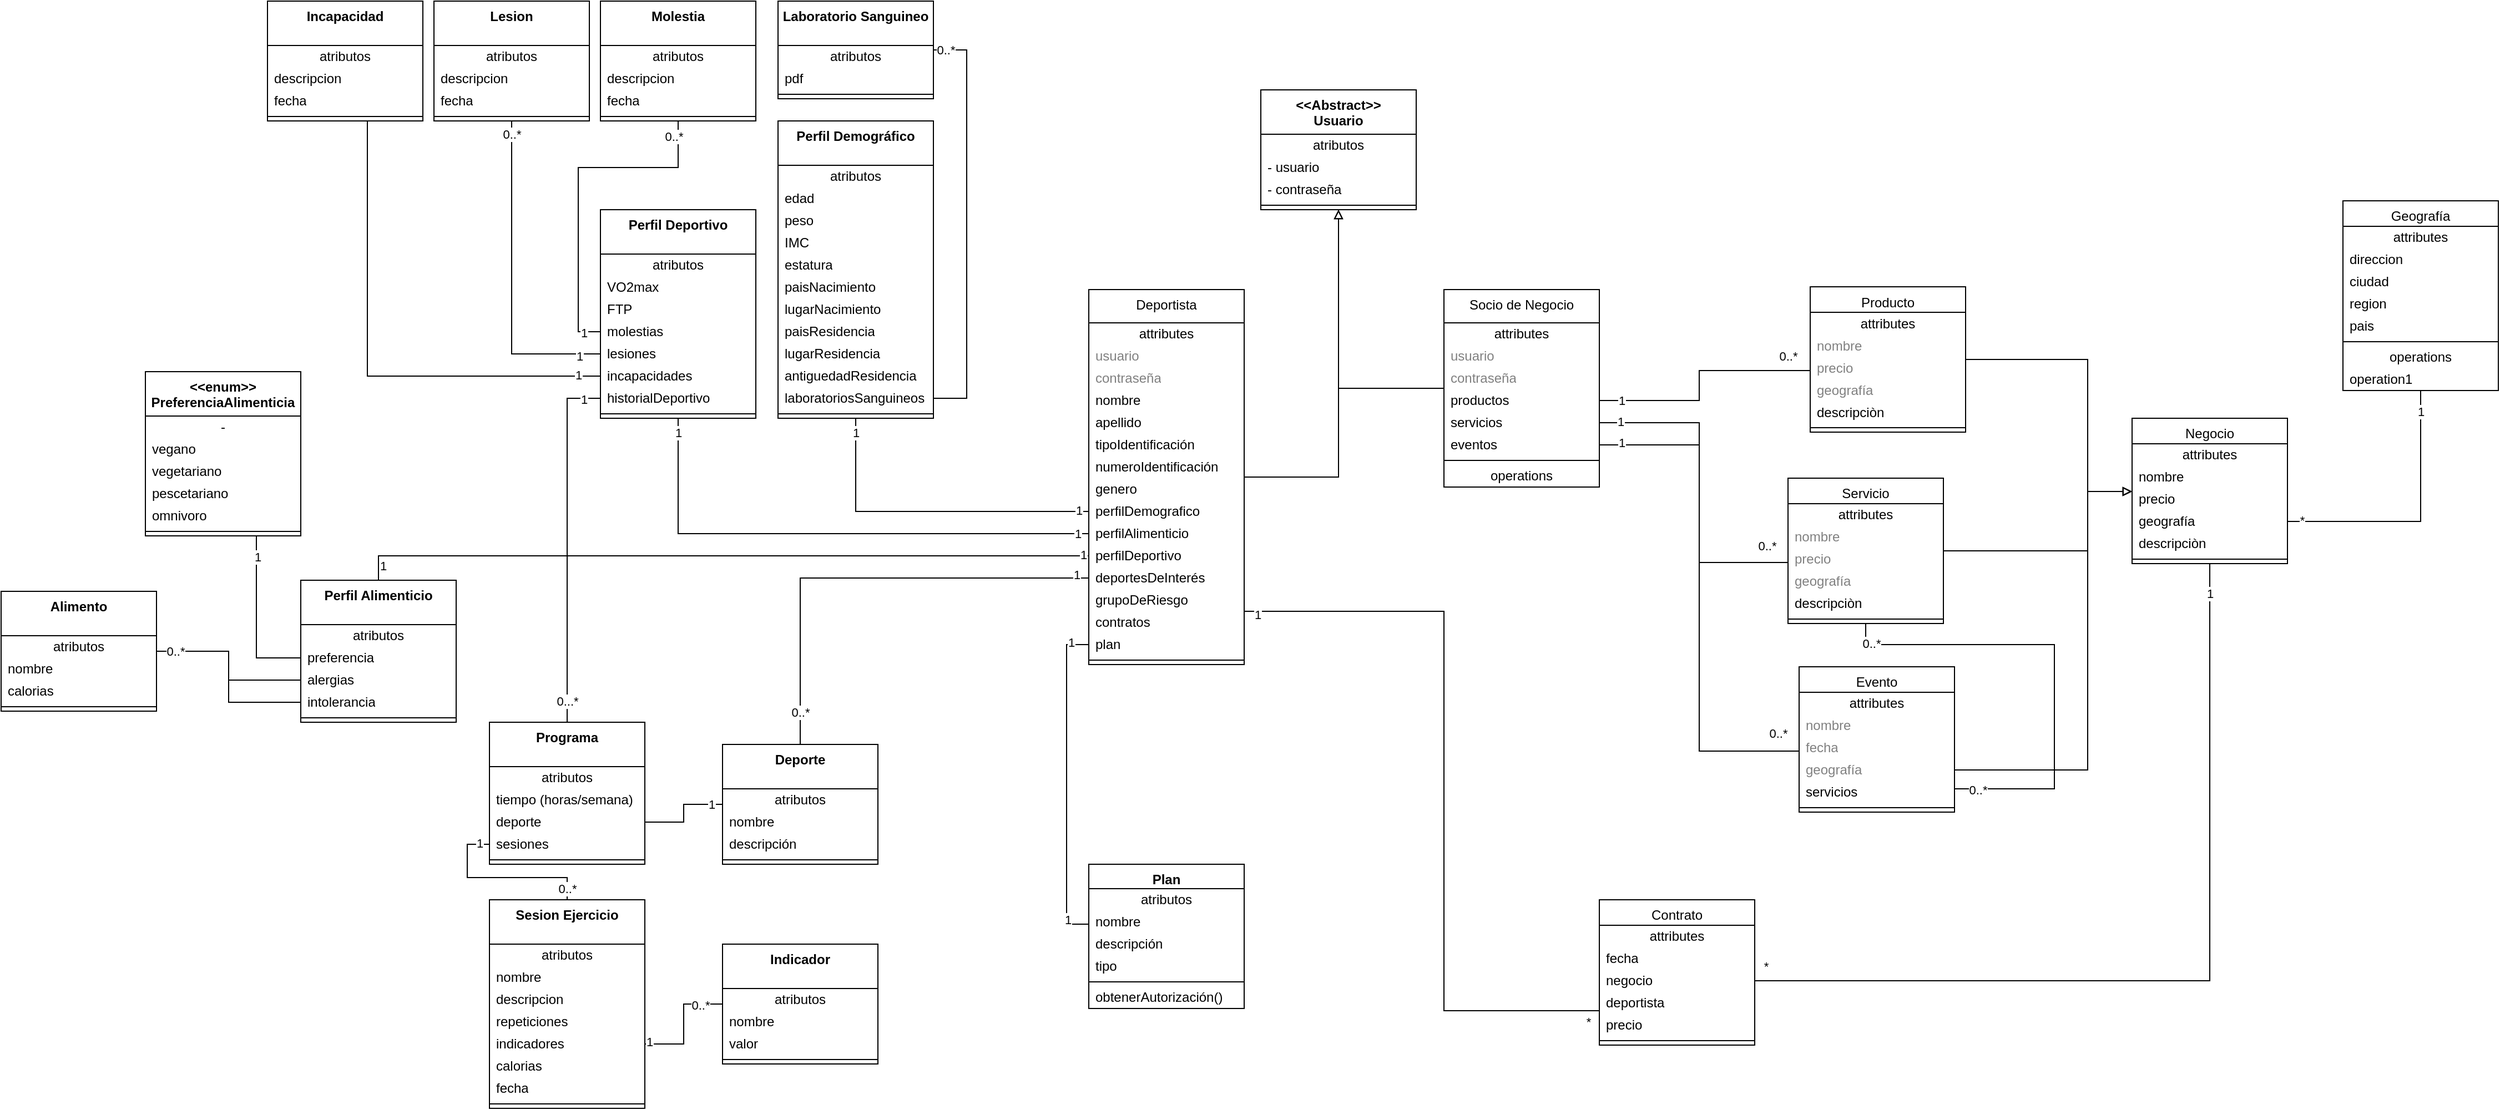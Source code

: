 <mxfile version="23.0.2" type="github">
  <diagram name="Diagrama de Dominio" id="k7yJM_aL9ywVYqb-OdOL">
    <mxGraphModel dx="2276" dy="831" grid="1" gridSize="10" guides="1" tooltips="1" connect="1" arrows="1" fold="1" page="1" pageScale="1" pageWidth="850" pageHeight="1100" math="0" shadow="0">
      <root>
        <mxCell id="0" />
        <mxCell id="1" parent="0" />
        <mxCell id="pLd1VBL99V37FzW1p19a-2" value="&lt;b&gt;&amp;lt;&amp;lt;Abstract&amp;gt;&amp;gt;&lt;br&gt;Usuario&lt;/b&gt;" style="swimlane;fontStyle=0;align=center;verticalAlign=top;childLayout=stackLayout;horizontal=1;startSize=40;horizontalStack=0;resizeParent=1;resizeParentMax=0;resizeLast=0;collapsible=0;marginBottom=0;html=1;whiteSpace=wrap;" parent="1" vertex="1">
          <mxGeometry x="285" y="150" width="140" height="108" as="geometry" />
        </mxCell>
        <mxCell id="pLd1VBL99V37FzW1p19a-3" value="atributos" style="text;html=1;strokeColor=none;fillColor=none;align=center;verticalAlign=middle;spacingLeft=4;spacingRight=4;overflow=hidden;rotatable=0;points=[[0,0.5],[1,0.5]];portConstraint=eastwest;whiteSpace=wrap;" parent="pLd1VBL99V37FzW1p19a-2" vertex="1">
          <mxGeometry y="40" width="140" height="20" as="geometry" />
        </mxCell>
        <mxCell id="pLd1VBL99V37FzW1p19a-4" value="- usuario" style="text;html=1;strokeColor=none;fillColor=none;align=left;verticalAlign=middle;spacingLeft=4;spacingRight=4;overflow=hidden;rotatable=0;points=[[0,0.5],[1,0.5]];portConstraint=eastwest;whiteSpace=wrap;" parent="pLd1VBL99V37FzW1p19a-2" vertex="1">
          <mxGeometry y="60" width="140" height="20" as="geometry" />
        </mxCell>
        <mxCell id="pLd1VBL99V37FzW1p19a-10" value="- contraseña" style="text;html=1;strokeColor=none;fillColor=none;align=left;verticalAlign=middle;spacingLeft=4;spacingRight=4;overflow=hidden;rotatable=0;points=[[0,0.5],[1,0.5]];portConstraint=eastwest;whiteSpace=wrap;" parent="pLd1VBL99V37FzW1p19a-2" vertex="1">
          <mxGeometry y="80" width="140" height="20" as="geometry" />
        </mxCell>
        <mxCell id="pLd1VBL99V37FzW1p19a-7" value="" style="line;strokeWidth=1;fillColor=none;align=left;verticalAlign=middle;spacingTop=-1;spacingLeft=3;spacingRight=3;rotatable=0;labelPosition=right;points=[];portConstraint=eastwest;" parent="pLd1VBL99V37FzW1p19a-2" vertex="1">
          <mxGeometry y="100" width="140" height="8" as="geometry" />
        </mxCell>
        <mxCell id="pLd1VBL99V37FzW1p19a-29" style="edgeStyle=orthogonalEdgeStyle;rounded=0;orthogonalLoop=1;jettySize=auto;html=1;endArrow=block;endFill=0;" parent="1" source="pLd1VBL99V37FzW1p19a-12" target="pLd1VBL99V37FzW1p19a-2" edge="1">
          <mxGeometry relative="1" as="geometry" />
        </mxCell>
        <mxCell id="pLd1VBL99V37FzW1p19a-12" value="Deportista" style="swimlane;fontStyle=0;align=center;verticalAlign=top;childLayout=stackLayout;horizontal=1;startSize=30;horizontalStack=0;resizeParent=1;resizeParentMax=0;resizeLast=0;collapsible=0;marginBottom=0;html=1;whiteSpace=wrap;" parent="1" vertex="1">
          <mxGeometry x="130" y="330" width="140" height="338" as="geometry" />
        </mxCell>
        <mxCell id="pLd1VBL99V37FzW1p19a-13" value="attributes" style="text;html=1;strokeColor=none;fillColor=none;align=center;verticalAlign=middle;spacingLeft=4;spacingRight=4;overflow=hidden;rotatable=0;points=[[0,0.5],[1,0.5]];portConstraint=eastwest;whiteSpace=wrap;" parent="pLd1VBL99V37FzW1p19a-12" vertex="1">
          <mxGeometry y="30" width="140" height="20" as="geometry" />
        </mxCell>
        <mxCell id="pLd1VBL99V37FzW1p19a-15" value="usuario" style="text;html=1;strokeColor=none;fillColor=none;align=left;verticalAlign=middle;spacingLeft=4;spacingRight=4;overflow=hidden;rotatable=0;points=[[0,0.5],[1,0.5]];portConstraint=eastwest;fontColor=#808080;whiteSpace=wrap;" parent="pLd1VBL99V37FzW1p19a-12" vertex="1">
          <mxGeometry y="50" width="140" height="20" as="geometry" />
        </mxCell>
        <mxCell id="pLd1VBL99V37FzW1p19a-30" value="contraseña" style="text;html=1;strokeColor=none;fillColor=none;align=left;verticalAlign=middle;spacingLeft=4;spacingRight=4;overflow=hidden;rotatable=0;points=[[0,0.5],[1,0.5]];portConstraint=eastwest;fontColor=#808080;whiteSpace=wrap;" parent="pLd1VBL99V37FzW1p19a-12" vertex="1">
          <mxGeometry y="70" width="140" height="20" as="geometry" />
        </mxCell>
        <mxCell id="pLd1VBL99V37FzW1p19a-92" value="nombre" style="text;html=1;strokeColor=none;fillColor=none;align=left;verticalAlign=middle;spacingLeft=4;spacingRight=4;overflow=hidden;rotatable=0;points=[[0,0.5],[1,0.5]];portConstraint=eastwest;whiteSpace=wrap;" parent="pLd1VBL99V37FzW1p19a-12" vertex="1">
          <mxGeometry y="90" width="140" height="20" as="geometry" />
        </mxCell>
        <mxCell id="pLd1VBL99V37FzW1p19a-80" value="apellido" style="text;html=1;strokeColor=none;fillColor=none;align=left;verticalAlign=middle;spacingLeft=4;spacingRight=4;overflow=hidden;rotatable=0;points=[[0,0.5],[1,0.5]];portConstraint=eastwest;whiteSpace=wrap;" parent="pLd1VBL99V37FzW1p19a-12" vertex="1">
          <mxGeometry y="110" width="140" height="20" as="geometry" />
        </mxCell>
        <mxCell id="pLd1VBL99V37FzW1p19a-81" value="tipoIdentificación" style="text;html=1;strokeColor=none;fillColor=none;align=left;verticalAlign=middle;spacingLeft=4;spacingRight=4;overflow=hidden;rotatable=0;points=[[0,0.5],[1,0.5]];portConstraint=eastwest;whiteSpace=wrap;" parent="pLd1VBL99V37FzW1p19a-12" vertex="1">
          <mxGeometry y="130" width="140" height="20" as="geometry" />
        </mxCell>
        <mxCell id="pLd1VBL99V37FzW1p19a-82" value="numeroIdentificación" style="text;html=1;strokeColor=none;fillColor=none;align=left;verticalAlign=middle;spacingLeft=4;spacingRight=4;overflow=hidden;rotatable=0;points=[[0,0.5],[1,0.5]];portConstraint=eastwest;whiteSpace=wrap;" parent="pLd1VBL99V37FzW1p19a-12" vertex="1">
          <mxGeometry y="150" width="140" height="20" as="geometry" />
        </mxCell>
        <mxCell id="pLd1VBL99V37FzW1p19a-112" value="genero" style="text;html=1;strokeColor=none;fillColor=none;align=left;verticalAlign=middle;spacingLeft=4;spacingRight=4;overflow=hidden;rotatable=0;points=[[0,0.5],[1,0.5]];portConstraint=eastwest;whiteSpace=wrap;" parent="pLd1VBL99V37FzW1p19a-12" vertex="1">
          <mxGeometry y="170" width="140" height="20" as="geometry" />
        </mxCell>
        <mxCell id="pLd1VBL99V37FzW1p19a-84" value="perfilDemografico" style="text;html=1;strokeColor=none;fillColor=none;align=left;verticalAlign=middle;spacingLeft=4;spacingRight=4;overflow=hidden;rotatable=0;points=[[0,0.5],[1,0.5]];portConstraint=eastwest;whiteSpace=wrap;" parent="pLd1VBL99V37FzW1p19a-12" vertex="1">
          <mxGeometry y="190" width="140" height="20" as="geometry" />
        </mxCell>
        <mxCell id="pLd1VBL99V37FzW1p19a-139" value="perfilAlimenticio" style="text;html=1;strokeColor=none;fillColor=none;align=left;verticalAlign=middle;spacingLeft=4;spacingRight=4;overflow=hidden;rotatable=0;points=[[0,0.5],[1,0.5]];portConstraint=eastwest;whiteSpace=wrap;" parent="pLd1VBL99V37FzW1p19a-12" vertex="1">
          <mxGeometry y="210" width="140" height="20" as="geometry" />
        </mxCell>
        <mxCell id="pLd1VBL99V37FzW1p19a-140" value="perfilDeportivo" style="text;html=1;strokeColor=none;fillColor=none;align=left;verticalAlign=middle;spacingLeft=4;spacingRight=4;overflow=hidden;rotatable=0;points=[[0,0.5],[1,0.5]];portConstraint=eastwest;whiteSpace=wrap;" parent="pLd1VBL99V37FzW1p19a-12" vertex="1">
          <mxGeometry y="230" width="140" height="20" as="geometry" />
        </mxCell>
        <mxCell id="pLd1VBL99V37FzW1p19a-98" value="deportesDeInterés" style="text;html=1;strokeColor=none;fillColor=none;align=left;verticalAlign=middle;spacingLeft=4;spacingRight=4;overflow=hidden;rotatable=0;points=[[0,0.5],[1,0.5]];portConstraint=eastwest;whiteSpace=wrap;" parent="pLd1VBL99V37FzW1p19a-12" vertex="1">
          <mxGeometry y="250" width="140" height="20" as="geometry" />
        </mxCell>
        <mxCell id="pLd1VBL99V37FzW1p19a-248" value="grupoDeRiesgo" style="text;html=1;strokeColor=none;fillColor=none;align=left;verticalAlign=middle;spacingLeft=4;spacingRight=4;overflow=hidden;rotatable=0;points=[[0,0.5],[1,0.5]];portConstraint=eastwest;whiteSpace=wrap;" parent="pLd1VBL99V37FzW1p19a-12" vertex="1">
          <mxGeometry y="270" width="140" height="20" as="geometry" />
        </mxCell>
        <mxCell id="2bvyT1WtYdkZZh35dKbS-32" value="contratos" style="text;html=1;strokeColor=none;fillColor=none;align=left;verticalAlign=middle;spacingLeft=4;spacingRight=4;overflow=hidden;rotatable=0;points=[[0,0.5],[1,0.5]];portConstraint=eastwest;whiteSpace=wrap;" vertex="1" parent="pLd1VBL99V37FzW1p19a-12">
          <mxGeometry y="290" width="140" height="20" as="geometry" />
        </mxCell>
        <mxCell id="pLd1VBL99V37FzW1p19a-254" value="plan" style="text;html=1;strokeColor=none;fillColor=none;align=left;verticalAlign=middle;spacingLeft=4;spacingRight=4;overflow=hidden;rotatable=0;points=[[0,0.5],[1,0.5]];portConstraint=eastwest;whiteSpace=wrap;" parent="pLd1VBL99V37FzW1p19a-12" vertex="1">
          <mxGeometry y="310" width="140" height="20" as="geometry" />
        </mxCell>
        <mxCell id="pLd1VBL99V37FzW1p19a-17" value="" style="line;strokeWidth=1;fillColor=none;align=left;verticalAlign=middle;spacingTop=-1;spacingLeft=3;spacingRight=3;rotatable=0;labelPosition=right;points=[];portConstraint=eastwest;" parent="pLd1VBL99V37FzW1p19a-12" vertex="1">
          <mxGeometry y="330" width="140" height="8" as="geometry" />
        </mxCell>
        <mxCell id="pLd1VBL99V37FzW1p19a-28" style="edgeStyle=orthogonalEdgeStyle;rounded=0;orthogonalLoop=1;jettySize=auto;html=1;endArrow=block;endFill=0;" parent="1" source="pLd1VBL99V37FzW1p19a-20" target="pLd1VBL99V37FzW1p19a-2" edge="1">
          <mxGeometry relative="1" as="geometry" />
        </mxCell>
        <mxCell id="pLd1VBL99V37FzW1p19a-20" value="Socio de Negocio" style="swimlane;fontStyle=0;align=center;verticalAlign=top;childLayout=stackLayout;horizontal=1;startSize=30;horizontalStack=0;resizeParent=1;resizeParentMax=0;resizeLast=0;collapsible=0;marginBottom=0;html=1;whiteSpace=wrap;" parent="1" vertex="1">
          <mxGeometry x="450" y="330" width="140" height="178" as="geometry" />
        </mxCell>
        <mxCell id="pLd1VBL99V37FzW1p19a-21" value="attributes" style="text;html=1;strokeColor=none;fillColor=none;align=center;verticalAlign=middle;spacingLeft=4;spacingRight=4;overflow=hidden;rotatable=0;points=[[0,0.5],[1,0.5]];portConstraint=eastwest;whiteSpace=wrap;" parent="pLd1VBL99V37FzW1p19a-20" vertex="1">
          <mxGeometry y="30" width="140" height="20" as="geometry" />
        </mxCell>
        <mxCell id="pLd1VBL99V37FzW1p19a-23" value="usuario" style="text;html=1;strokeColor=none;fillColor=none;align=left;verticalAlign=middle;spacingLeft=4;spacingRight=4;overflow=hidden;rotatable=0;points=[[0,0.5],[1,0.5]];portConstraint=eastwest;fontColor=#808080;whiteSpace=wrap;" parent="pLd1VBL99V37FzW1p19a-20" vertex="1">
          <mxGeometry y="50" width="140" height="20" as="geometry" />
        </mxCell>
        <mxCell id="pLd1VBL99V37FzW1p19a-31" value="contraseña" style="text;html=1;strokeColor=none;fillColor=none;align=left;verticalAlign=middle;spacingLeft=4;spacingRight=4;overflow=hidden;rotatable=0;points=[[0,0.5],[1,0.5]];portConstraint=eastwest;fontColor=#808080;whiteSpace=wrap;" parent="pLd1VBL99V37FzW1p19a-20" vertex="1">
          <mxGeometry y="70" width="140" height="20" as="geometry" />
        </mxCell>
        <mxCell id="pLd1VBL99V37FzW1p19a-22" value="productos" style="text;html=1;strokeColor=none;fillColor=none;align=left;verticalAlign=middle;spacingLeft=4;spacingRight=4;overflow=hidden;rotatable=0;points=[[0,0.5],[1,0.5]];portConstraint=eastwest;whiteSpace=wrap;" parent="pLd1VBL99V37FzW1p19a-20" vertex="1">
          <mxGeometry y="90" width="140" height="20" as="geometry" />
        </mxCell>
        <mxCell id="pLd1VBL99V37FzW1p19a-56" value="servicios" style="text;html=1;strokeColor=none;fillColor=none;align=left;verticalAlign=middle;spacingLeft=4;spacingRight=4;overflow=hidden;rotatable=0;points=[[0,0.5],[1,0.5]];portConstraint=eastwest;whiteSpace=wrap;" parent="pLd1VBL99V37FzW1p19a-20" vertex="1">
          <mxGeometry y="110" width="140" height="20" as="geometry" />
        </mxCell>
        <mxCell id="pLd1VBL99V37FzW1p19a-57" value="eventos" style="text;html=1;strokeColor=none;fillColor=none;align=left;verticalAlign=middle;spacingLeft=4;spacingRight=4;overflow=hidden;rotatable=0;points=[[0,0.5],[1,0.5]];portConstraint=eastwest;whiteSpace=wrap;" parent="pLd1VBL99V37FzW1p19a-20" vertex="1">
          <mxGeometry y="130" width="140" height="20" as="geometry" />
        </mxCell>
        <mxCell id="pLd1VBL99V37FzW1p19a-25" value="" style="line;strokeWidth=1;fillColor=none;align=left;verticalAlign=middle;spacingTop=-1;spacingLeft=3;spacingRight=3;rotatable=0;labelPosition=right;points=[];portConstraint=eastwest;" parent="pLd1VBL99V37FzW1p19a-20" vertex="1">
          <mxGeometry y="150" width="140" height="8" as="geometry" />
        </mxCell>
        <mxCell id="pLd1VBL99V37FzW1p19a-26" value="operations" style="text;html=1;strokeColor=none;fillColor=none;align=center;verticalAlign=middle;spacingLeft=4;spacingRight=4;overflow=hidden;rotatable=0;points=[[0,0.5],[1,0.5]];portConstraint=eastwest;whiteSpace=wrap;" parent="pLd1VBL99V37FzW1p19a-20" vertex="1">
          <mxGeometry y="158" width="140" height="20" as="geometry" />
        </mxCell>
        <mxCell id="pLd1VBL99V37FzW1p19a-58" style="edgeStyle=orthogonalEdgeStyle;rounded=0;orthogonalLoop=1;jettySize=auto;html=1;endArrow=none;endFill=0;startArrow=none;startFill=0;" parent="1" source="pLd1VBL99V37FzW1p19a-32" target="pLd1VBL99V37FzW1p19a-22" edge="1">
          <mxGeometry relative="1" as="geometry">
            <Array as="points">
              <mxPoint x="680" y="403" />
              <mxPoint x="680" y="430" />
            </Array>
          </mxGeometry>
        </mxCell>
        <mxCell id="pLd1VBL99V37FzW1p19a-65" value="0..*" style="edgeLabel;html=1;align=center;verticalAlign=middle;resizable=0;points=[];" parent="pLd1VBL99V37FzW1p19a-58" vertex="1" connectable="0">
          <mxGeometry x="-0.77" y="2" relative="1" as="geometry">
            <mxPoint x="5" y="-15" as="offset" />
          </mxGeometry>
        </mxCell>
        <mxCell id="pLd1VBL99V37FzW1p19a-70" value="1" style="edgeLabel;html=1;align=center;verticalAlign=middle;resizable=0;points=[];" parent="pLd1VBL99V37FzW1p19a-58" vertex="1" connectable="0">
          <mxGeometry x="0.77" relative="1" as="geometry">
            <mxPoint x="-5" as="offset" />
          </mxGeometry>
        </mxCell>
        <mxCell id="2bvyT1WtYdkZZh35dKbS-20" style="edgeStyle=orthogonalEdgeStyle;rounded=0;orthogonalLoop=1;jettySize=auto;html=1;endArrow=block;endFill=0;" edge="1" parent="1" source="pLd1VBL99V37FzW1p19a-32" target="2bvyT1WtYdkZZh35dKbS-9">
          <mxGeometry relative="1" as="geometry">
            <Array as="points">
              <mxPoint x="1030" y="393" />
              <mxPoint x="1030" y="512" />
            </Array>
          </mxGeometry>
        </mxCell>
        <mxCell id="pLd1VBL99V37FzW1p19a-32" value="Producto" style="swimlane;fontStyle=0;align=center;verticalAlign=top;childLayout=stackLayout;horizontal=1;startSize=23;horizontalStack=0;resizeParent=1;resizeParentMax=0;resizeLast=0;collapsible=0;marginBottom=0;html=1;whiteSpace=wrap;" parent="1" vertex="1">
          <mxGeometry x="780" y="327.5" width="140" height="131" as="geometry" />
        </mxCell>
        <mxCell id="pLd1VBL99V37FzW1p19a-33" value="attributes" style="text;html=1;strokeColor=none;fillColor=none;align=center;verticalAlign=middle;spacingLeft=4;spacingRight=4;overflow=hidden;rotatable=0;points=[[0,0.5],[1,0.5]];portConstraint=eastwest;whiteSpace=wrap;" parent="pLd1VBL99V37FzW1p19a-32" vertex="1">
          <mxGeometry y="23" width="140" height="20" as="geometry" />
        </mxCell>
        <mxCell id="pLd1VBL99V37FzW1p19a-34" value="nombre" style="text;html=1;strokeColor=none;fillColor=none;align=left;verticalAlign=middle;spacingLeft=4;spacingRight=4;overflow=hidden;rotatable=0;points=[[0,0.5],[1,0.5]];portConstraint=eastwest;whiteSpace=wrap;fontColor=#808080;" parent="pLd1VBL99V37FzW1p19a-32" vertex="1">
          <mxGeometry y="43" width="140" height="20" as="geometry" />
        </mxCell>
        <mxCell id="pLd1VBL99V37FzW1p19a-61" value="precio" style="text;html=1;strokeColor=none;fillColor=none;align=left;verticalAlign=middle;spacingLeft=4;spacingRight=4;overflow=hidden;rotatable=0;points=[[0,0.5],[1,0.5]];portConstraint=eastwest;whiteSpace=wrap;fontColor=#808080;" parent="pLd1VBL99V37FzW1p19a-32" vertex="1">
          <mxGeometry y="63" width="140" height="20" as="geometry" />
        </mxCell>
        <mxCell id="2bvyT1WtYdkZZh35dKbS-24" value="geografía" style="text;html=1;strokeColor=none;fillColor=none;align=left;verticalAlign=middle;spacingLeft=4;spacingRight=4;overflow=hidden;rotatable=0;points=[[0,0.5],[1,0.5]];portConstraint=eastwest;whiteSpace=wrap;fontColor=#808080;" vertex="1" parent="pLd1VBL99V37FzW1p19a-32">
          <mxGeometry y="83" width="140" height="20" as="geometry" />
        </mxCell>
        <mxCell id="pLd1VBL99V37FzW1p19a-62" value="descripciòn" style="text;html=1;strokeColor=none;fillColor=none;align=left;verticalAlign=middle;spacingLeft=4;spacingRight=4;overflow=hidden;rotatable=0;points=[[0,0.5],[1,0.5]];portConstraint=eastwest;whiteSpace=wrap;" parent="pLd1VBL99V37FzW1p19a-32" vertex="1">
          <mxGeometry y="103" width="140" height="20" as="geometry" />
        </mxCell>
        <mxCell id="pLd1VBL99V37FzW1p19a-37" value="" style="line;strokeWidth=1;fillColor=none;align=left;verticalAlign=middle;spacingTop=-1;spacingLeft=3;spacingRight=3;rotatable=0;labelPosition=right;points=[];portConstraint=eastwest;" parent="pLd1VBL99V37FzW1p19a-32" vertex="1">
          <mxGeometry y="123" width="140" height="8" as="geometry" />
        </mxCell>
        <mxCell id="pLd1VBL99V37FzW1p19a-59" style="edgeStyle=orthogonalEdgeStyle;rounded=0;orthogonalLoop=1;jettySize=auto;html=1;endArrow=none;endFill=0;startArrow=none;startFill=0;" parent="1" source="pLd1VBL99V37FzW1p19a-40" target="pLd1VBL99V37FzW1p19a-56" edge="1">
          <mxGeometry relative="1" as="geometry">
            <Array as="points">
              <mxPoint x="680" y="576" />
              <mxPoint x="680" y="450" />
            </Array>
          </mxGeometry>
        </mxCell>
        <mxCell id="pLd1VBL99V37FzW1p19a-66" value="0..*" style="edgeLabel;html=1;align=center;verticalAlign=middle;resizable=0;points=[];" parent="pLd1VBL99V37FzW1p19a-59" vertex="1" connectable="0">
          <mxGeometry x="-0.899" relative="1" as="geometry">
            <mxPoint x="-4" y="-15" as="offset" />
          </mxGeometry>
        </mxCell>
        <mxCell id="pLd1VBL99V37FzW1p19a-71" value="1" style="edgeLabel;html=1;align=center;verticalAlign=middle;resizable=0;points=[];" parent="pLd1VBL99V37FzW1p19a-59" vertex="1" connectable="0">
          <mxGeometry x="0.842" y="-1" relative="1" as="geometry">
            <mxPoint x="-5" as="offset" />
          </mxGeometry>
        </mxCell>
        <mxCell id="2bvyT1WtYdkZZh35dKbS-21" style="edgeStyle=orthogonalEdgeStyle;rounded=0;orthogonalLoop=1;jettySize=auto;html=1;endArrow=block;endFill=0;" edge="1" parent="1" source="pLd1VBL99V37FzW1p19a-40" target="2bvyT1WtYdkZZh35dKbS-9">
          <mxGeometry relative="1" as="geometry">
            <Array as="points">
              <mxPoint x="1030" y="566" />
              <mxPoint x="1030" y="512" />
            </Array>
          </mxGeometry>
        </mxCell>
        <mxCell id="pLd1VBL99V37FzW1p19a-40" value="Servicio" style="swimlane;fontStyle=0;align=center;verticalAlign=top;childLayout=stackLayout;horizontal=1;startSize=23;horizontalStack=0;resizeParent=1;resizeParentMax=0;resizeLast=0;collapsible=0;marginBottom=0;html=1;whiteSpace=wrap;" parent="1" vertex="1">
          <mxGeometry x="760" y="500" width="140" height="131" as="geometry" />
        </mxCell>
        <mxCell id="pLd1VBL99V37FzW1p19a-41" value="attributes" style="text;html=1;strokeColor=none;fillColor=none;align=center;verticalAlign=middle;spacingLeft=4;spacingRight=4;overflow=hidden;rotatable=0;points=[[0,0.5],[1,0.5]];portConstraint=eastwest;whiteSpace=wrap;" parent="pLd1VBL99V37FzW1p19a-40" vertex="1">
          <mxGeometry y="23" width="140" height="20" as="geometry" />
        </mxCell>
        <mxCell id="pLd1VBL99V37FzW1p19a-42" value="nombre" style="text;html=1;strokeColor=none;fillColor=none;align=left;verticalAlign=middle;spacingLeft=4;spacingRight=4;overflow=hidden;rotatable=0;points=[[0,0.5],[1,0.5]];portConstraint=eastwest;whiteSpace=wrap;fontColor=#808080;" parent="pLd1VBL99V37FzW1p19a-40" vertex="1">
          <mxGeometry y="43" width="140" height="20" as="geometry" />
        </mxCell>
        <mxCell id="pLd1VBL99V37FzW1p19a-63" value="precio" style="text;html=1;strokeColor=none;fillColor=none;align=left;verticalAlign=middle;spacingLeft=4;spacingRight=4;overflow=hidden;rotatable=0;points=[[0,0.5],[1,0.5]];portConstraint=eastwest;whiteSpace=wrap;fontColor=#808080;" parent="pLd1VBL99V37FzW1p19a-40" vertex="1">
          <mxGeometry y="63" width="140" height="20" as="geometry" />
        </mxCell>
        <mxCell id="2bvyT1WtYdkZZh35dKbS-23" value="geografía" style="text;html=1;strokeColor=none;fillColor=none;align=left;verticalAlign=middle;spacingLeft=4;spacingRight=4;overflow=hidden;rotatable=0;points=[[0,0.5],[1,0.5]];portConstraint=eastwest;whiteSpace=wrap;fontColor=#808080;" vertex="1" parent="pLd1VBL99V37FzW1p19a-40">
          <mxGeometry y="83" width="140" height="20" as="geometry" />
        </mxCell>
        <mxCell id="pLd1VBL99V37FzW1p19a-64" value="descripciòn" style="text;html=1;strokeColor=none;fillColor=none;align=left;verticalAlign=middle;spacingLeft=4;spacingRight=4;overflow=hidden;rotatable=0;points=[[0,0.5],[1,0.5]];portConstraint=eastwest;whiteSpace=wrap;" parent="pLd1VBL99V37FzW1p19a-40" vertex="1">
          <mxGeometry y="103" width="140" height="20" as="geometry" />
        </mxCell>
        <mxCell id="pLd1VBL99V37FzW1p19a-45" value="" style="line;strokeWidth=1;fillColor=none;align=left;verticalAlign=middle;spacingTop=-1;spacingLeft=3;spacingRight=3;rotatable=0;labelPosition=right;points=[];portConstraint=eastwest;" parent="pLd1VBL99V37FzW1p19a-40" vertex="1">
          <mxGeometry y="123" width="140" height="8" as="geometry" />
        </mxCell>
        <mxCell id="pLd1VBL99V37FzW1p19a-60" style="edgeStyle=orthogonalEdgeStyle;rounded=0;orthogonalLoop=1;jettySize=auto;html=1;endArrow=none;endFill=0;startArrow=none;startFill=0;" parent="1" source="pLd1VBL99V37FzW1p19a-48" target="pLd1VBL99V37FzW1p19a-57" edge="1">
          <mxGeometry relative="1" as="geometry">
            <Array as="points">
              <mxPoint x="680" y="746" />
              <mxPoint x="680" y="470" />
            </Array>
          </mxGeometry>
        </mxCell>
        <mxCell id="pLd1VBL99V37FzW1p19a-68" value="0..*" style="edgeLabel;html=1;align=center;verticalAlign=middle;resizable=0;points=[];" parent="pLd1VBL99V37FzW1p19a-60" vertex="1" connectable="0">
          <mxGeometry x="-0.895" y="2" relative="1" as="geometry">
            <mxPoint x="5" y="-18" as="offset" />
          </mxGeometry>
        </mxCell>
        <mxCell id="pLd1VBL99V37FzW1p19a-69" value="1" style="edgeLabel;html=1;align=center;verticalAlign=middle;resizable=0;points=[];" parent="pLd1VBL99V37FzW1p19a-60" vertex="1" connectable="0">
          <mxGeometry x="0.901" y="-2" relative="1" as="geometry">
            <mxPoint x="-3" as="offset" />
          </mxGeometry>
        </mxCell>
        <mxCell id="2bvyT1WtYdkZZh35dKbS-22" style="edgeStyle=orthogonalEdgeStyle;rounded=0;orthogonalLoop=1;jettySize=auto;html=1;endArrow=block;endFill=0;" edge="1" parent="1" source="pLd1VBL99V37FzW1p19a-169" target="2bvyT1WtYdkZZh35dKbS-9">
          <mxGeometry relative="1" as="geometry">
            <Array as="points">
              <mxPoint x="1030" y="763" />
              <mxPoint x="1030" y="512" />
            </Array>
          </mxGeometry>
        </mxCell>
        <mxCell id="pLd1VBL99V37FzW1p19a-48" value="Evento" style="swimlane;fontStyle=0;align=center;verticalAlign=top;childLayout=stackLayout;horizontal=1;startSize=23;horizontalStack=0;resizeParent=1;resizeParentMax=0;resizeLast=0;collapsible=0;marginBottom=0;html=1;whiteSpace=wrap;" parent="1" vertex="1">
          <mxGeometry x="770" y="670" width="140" height="131" as="geometry" />
        </mxCell>
        <mxCell id="pLd1VBL99V37FzW1p19a-49" value="attributes" style="text;html=1;strokeColor=none;fillColor=none;align=center;verticalAlign=middle;spacingLeft=4;spacingRight=4;overflow=hidden;rotatable=0;points=[[0,0.5],[1,0.5]];portConstraint=eastwest;whiteSpace=wrap;" parent="pLd1VBL99V37FzW1p19a-48" vertex="1">
          <mxGeometry y="23" width="140" height="20" as="geometry" />
        </mxCell>
        <mxCell id="pLd1VBL99V37FzW1p19a-50" value="nombre" style="text;html=1;strokeColor=none;fillColor=none;align=left;verticalAlign=middle;spacingLeft=4;spacingRight=4;overflow=hidden;rotatable=0;points=[[0,0.5],[1,0.5]];portConstraint=eastwest;whiteSpace=wrap;fontColor=#808080;" parent="pLd1VBL99V37FzW1p19a-48" vertex="1">
          <mxGeometry y="43" width="140" height="20" as="geometry" />
        </mxCell>
        <mxCell id="pLd1VBL99V37FzW1p19a-159" value="fecha" style="text;html=1;strokeColor=none;fillColor=none;align=left;verticalAlign=middle;spacingLeft=4;spacingRight=4;overflow=hidden;rotatable=0;points=[[0,0.5],[1,0.5]];portConstraint=eastwest;whiteSpace=wrap;fontColor=#808080;" parent="pLd1VBL99V37FzW1p19a-48" vertex="1">
          <mxGeometry y="63" width="140" height="20" as="geometry" />
        </mxCell>
        <mxCell id="pLd1VBL99V37FzW1p19a-169" value="geografía" style="text;html=1;strokeColor=none;fillColor=none;align=left;verticalAlign=middle;spacingLeft=4;spacingRight=4;overflow=hidden;rotatable=0;points=[[0,0.5],[1,0.5]];portConstraint=eastwest;whiteSpace=wrap;fontColor=#808080;" parent="pLd1VBL99V37FzW1p19a-48" vertex="1">
          <mxGeometry y="83" width="140" height="20" as="geometry" />
        </mxCell>
        <mxCell id="pLd1VBL99V37FzW1p19a-72" value="servicios" style="text;html=1;strokeColor=none;fillColor=none;align=left;verticalAlign=middle;spacingLeft=4;spacingRight=4;overflow=hidden;rotatable=0;points=[[0,0.5],[1,0.5]];portConstraint=eastwest;whiteSpace=wrap;" parent="pLd1VBL99V37FzW1p19a-48" vertex="1">
          <mxGeometry y="103" width="140" height="20" as="geometry" />
        </mxCell>
        <mxCell id="pLd1VBL99V37FzW1p19a-53" value="" style="line;strokeWidth=1;fillColor=none;align=left;verticalAlign=middle;spacingTop=-1;spacingLeft=3;spacingRight=3;rotatable=0;labelPosition=right;points=[];portConstraint=eastwest;" parent="pLd1VBL99V37FzW1p19a-48" vertex="1">
          <mxGeometry y="123" width="140" height="8" as="geometry" />
        </mxCell>
        <mxCell id="pLd1VBL99V37FzW1p19a-75" style="edgeStyle=orthogonalEdgeStyle;rounded=0;orthogonalLoop=1;jettySize=auto;html=1;endArrow=none;endFill=0;" parent="1" source="pLd1VBL99V37FzW1p19a-72" target="pLd1VBL99V37FzW1p19a-40" edge="1">
          <mxGeometry relative="1" as="geometry">
            <Array as="points">
              <mxPoint x="1000" y="780" />
              <mxPoint x="1000" y="650" />
              <mxPoint x="830" y="650" />
            </Array>
          </mxGeometry>
        </mxCell>
        <mxCell id="pLd1VBL99V37FzW1p19a-77" value="0..*" style="edgeLabel;html=1;align=center;verticalAlign=middle;resizable=0;points=[];" parent="pLd1VBL99V37FzW1p19a-75" vertex="1" connectable="0">
          <mxGeometry x="0.886" y="-1" relative="1" as="geometry">
            <mxPoint as="offset" />
          </mxGeometry>
        </mxCell>
        <mxCell id="pLd1VBL99V37FzW1p19a-315" value="0..*" style="edgeLabel;html=1;align=center;verticalAlign=middle;resizable=0;points=[];" parent="pLd1VBL99V37FzW1p19a-75" vertex="1" connectable="0">
          <mxGeometry x="-0.946" y="-1" relative="1" as="geometry">
            <mxPoint x="10" as="offset" />
          </mxGeometry>
        </mxCell>
        <mxCell id="pLd1VBL99V37FzW1p19a-93" value="&lt;b&gt;Deporte&lt;/b&gt;" style="swimlane;fontStyle=0;align=center;verticalAlign=top;childLayout=stackLayout;horizontal=1;startSize=40;horizontalStack=0;resizeParent=1;resizeParentMax=0;resizeLast=0;collapsible=0;marginBottom=0;html=1;whiteSpace=wrap;" parent="1" vertex="1">
          <mxGeometry x="-200" y="740" width="140" height="108" as="geometry" />
        </mxCell>
        <mxCell id="pLd1VBL99V37FzW1p19a-94" value="atributos" style="text;html=1;strokeColor=none;fillColor=none;align=center;verticalAlign=middle;spacingLeft=4;spacingRight=4;overflow=hidden;rotatable=0;points=[[0,0.5],[1,0.5]];portConstraint=eastwest;whiteSpace=wrap;" parent="pLd1VBL99V37FzW1p19a-93" vertex="1">
          <mxGeometry y="40" width="140" height="20" as="geometry" />
        </mxCell>
        <mxCell id="pLd1VBL99V37FzW1p19a-95" value="nombre" style="text;html=1;strokeColor=none;fillColor=none;align=left;verticalAlign=middle;spacingLeft=4;spacingRight=4;overflow=hidden;rotatable=0;points=[[0,0.5],[1,0.5]];portConstraint=eastwest;whiteSpace=wrap;" parent="pLd1VBL99V37FzW1p19a-93" vertex="1">
          <mxGeometry y="60" width="140" height="20" as="geometry" />
        </mxCell>
        <mxCell id="pLd1VBL99V37FzW1p19a-293" value="descripción" style="text;html=1;strokeColor=none;fillColor=none;align=left;verticalAlign=middle;spacingLeft=4;spacingRight=4;overflow=hidden;rotatable=0;points=[[0,0.5],[1,0.5]];portConstraint=eastwest;whiteSpace=wrap;" parent="pLd1VBL99V37FzW1p19a-93" vertex="1">
          <mxGeometry y="80" width="140" height="20" as="geometry" />
        </mxCell>
        <mxCell id="pLd1VBL99V37FzW1p19a-97" value="" style="line;strokeWidth=1;fillColor=none;align=left;verticalAlign=middle;spacingTop=-1;spacingLeft=3;spacingRight=3;rotatable=0;labelPosition=right;points=[];portConstraint=eastwest;" parent="pLd1VBL99V37FzW1p19a-93" vertex="1">
          <mxGeometry y="100" width="140" height="8" as="geometry" />
        </mxCell>
        <mxCell id="pLd1VBL99V37FzW1p19a-99" style="edgeStyle=orthogonalEdgeStyle;rounded=0;orthogonalLoop=1;jettySize=auto;html=1;endArrow=none;endFill=0;" parent="1" source="pLd1VBL99V37FzW1p19a-98" target="pLd1VBL99V37FzW1p19a-93" edge="1">
          <mxGeometry relative="1" as="geometry" />
        </mxCell>
        <mxCell id="pLd1VBL99V37FzW1p19a-100" value="0..*" style="edgeLabel;html=1;align=center;verticalAlign=middle;resizable=0;points=[];" parent="pLd1VBL99V37FzW1p19a-99" vertex="1" connectable="0">
          <mxGeometry x="0.845" y="-1" relative="1" as="geometry">
            <mxPoint x="1" y="3" as="offset" />
          </mxGeometry>
        </mxCell>
        <mxCell id="pLd1VBL99V37FzW1p19a-227" value="1" style="edgeLabel;html=1;align=center;verticalAlign=middle;resizable=0;points=[];" parent="pLd1VBL99V37FzW1p19a-99" vertex="1" connectable="0">
          <mxGeometry x="-0.921" y="-3" relative="1" as="geometry">
            <mxPoint x="5" as="offset" />
          </mxGeometry>
        </mxCell>
        <mxCell id="pLd1VBL99V37FzW1p19a-101" value="&lt;b&gt;Perfil Demográfico&lt;/b&gt;" style="swimlane;fontStyle=0;align=center;verticalAlign=top;childLayout=stackLayout;horizontal=1;startSize=40;horizontalStack=0;resizeParent=1;resizeParentMax=0;resizeLast=0;collapsible=0;marginBottom=0;html=1;whiteSpace=wrap;" parent="1" vertex="1">
          <mxGeometry x="-150" y="178" width="140" height="268" as="geometry" />
        </mxCell>
        <mxCell id="pLd1VBL99V37FzW1p19a-102" value="atributos" style="text;html=1;strokeColor=none;fillColor=none;align=center;verticalAlign=middle;spacingLeft=4;spacingRight=4;overflow=hidden;rotatable=0;points=[[0,0.5],[1,0.5]];portConstraint=eastwest;whiteSpace=wrap;" parent="pLd1VBL99V37FzW1p19a-101" vertex="1">
          <mxGeometry y="40" width="140" height="20" as="geometry" />
        </mxCell>
        <mxCell id="pLd1VBL99V37FzW1p19a-103" value="edad" style="text;html=1;strokeColor=none;fillColor=none;align=left;verticalAlign=middle;spacingLeft=4;spacingRight=4;overflow=hidden;rotatable=0;points=[[0,0.5],[1,0.5]];portConstraint=eastwest;whiteSpace=wrap;" parent="pLd1VBL99V37FzW1p19a-101" vertex="1">
          <mxGeometry y="60" width="140" height="20" as="geometry" />
        </mxCell>
        <mxCell id="pLd1VBL99V37FzW1p19a-106" value="peso" style="text;html=1;strokeColor=none;fillColor=none;align=left;verticalAlign=middle;spacingLeft=4;spacingRight=4;overflow=hidden;rotatable=0;points=[[0,0.5],[1,0.5]];portConstraint=eastwest;whiteSpace=wrap;" parent="pLd1VBL99V37FzW1p19a-101" vertex="1">
          <mxGeometry y="80" width="140" height="20" as="geometry" />
        </mxCell>
        <mxCell id="pLd1VBL99V37FzW1p19a-110" value="IMC" style="text;html=1;strokeColor=none;fillColor=none;align=left;verticalAlign=middle;spacingLeft=4;spacingRight=4;overflow=hidden;rotatable=0;points=[[0,0.5],[1,0.5]];portConstraint=eastwest;whiteSpace=wrap;" parent="pLd1VBL99V37FzW1p19a-101" vertex="1">
          <mxGeometry y="100" width="140" height="20" as="geometry" />
        </mxCell>
        <mxCell id="pLd1VBL99V37FzW1p19a-107" value="estatura" style="text;html=1;strokeColor=none;fillColor=none;align=left;verticalAlign=middle;spacingLeft=4;spacingRight=4;overflow=hidden;rotatable=0;points=[[0,0.5],[1,0.5]];portConstraint=eastwest;whiteSpace=wrap;" parent="pLd1VBL99V37FzW1p19a-101" vertex="1">
          <mxGeometry y="120" width="140" height="20" as="geometry" />
        </mxCell>
        <mxCell id="pLd1VBL99V37FzW1p19a-87" value="paisNacimiento" style="text;html=1;strokeColor=none;fillColor=none;align=left;verticalAlign=middle;spacingLeft=4;spacingRight=4;overflow=hidden;rotatable=0;points=[[0,0.5],[1,0.5]];portConstraint=eastwest;whiteSpace=wrap;" parent="pLd1VBL99V37FzW1p19a-101" vertex="1">
          <mxGeometry y="140" width="140" height="20" as="geometry" />
        </mxCell>
        <mxCell id="pLd1VBL99V37FzW1p19a-89" value="lugarNacimiento" style="text;html=1;strokeColor=none;fillColor=none;align=left;verticalAlign=middle;spacingLeft=4;spacingRight=4;overflow=hidden;rotatable=0;points=[[0,0.5],[1,0.5]];portConstraint=eastwest;whiteSpace=wrap;" parent="pLd1VBL99V37FzW1p19a-101" vertex="1">
          <mxGeometry y="160" width="140" height="20" as="geometry" />
        </mxCell>
        <mxCell id="pLd1VBL99V37FzW1p19a-90" value="paisResidencia" style="text;html=1;strokeColor=none;fillColor=none;align=left;verticalAlign=middle;spacingLeft=4;spacingRight=4;overflow=hidden;rotatable=0;points=[[0,0.5],[1,0.5]];portConstraint=eastwest;whiteSpace=wrap;" parent="pLd1VBL99V37FzW1p19a-101" vertex="1">
          <mxGeometry y="180" width="140" height="20" as="geometry" />
        </mxCell>
        <mxCell id="pLd1VBL99V37FzW1p19a-88" value="lugarResidencia" style="text;html=1;strokeColor=none;fillColor=none;align=left;verticalAlign=middle;spacingLeft=4;spacingRight=4;overflow=hidden;rotatable=0;points=[[0,0.5],[1,0.5]];portConstraint=eastwest;whiteSpace=wrap;" parent="pLd1VBL99V37FzW1p19a-101" vertex="1">
          <mxGeometry y="200" width="140" height="20" as="geometry" />
        </mxCell>
        <mxCell id="pLd1VBL99V37FzW1p19a-91" value="antiguedadResidencia" style="text;html=1;strokeColor=none;fillColor=none;align=left;verticalAlign=middle;spacingLeft=4;spacingRight=4;overflow=hidden;rotatable=0;points=[[0,0.5],[1,0.5]];portConstraint=eastwest;whiteSpace=wrap;" parent="pLd1VBL99V37FzW1p19a-101" vertex="1">
          <mxGeometry y="220" width="140" height="20" as="geometry" />
        </mxCell>
        <mxCell id="pLd1VBL99V37FzW1p19a-181" value="laboratoriosSanguineos" style="text;html=1;strokeColor=none;fillColor=none;align=left;verticalAlign=middle;spacingLeft=4;spacingRight=4;overflow=hidden;rotatable=0;points=[[0,0.5],[1,0.5]];portConstraint=eastwest;whiteSpace=wrap;" parent="pLd1VBL99V37FzW1p19a-101" vertex="1">
          <mxGeometry y="240" width="140" height="20" as="geometry" />
        </mxCell>
        <mxCell id="pLd1VBL99V37FzW1p19a-105" value="" style="line;strokeWidth=1;fillColor=none;align=left;verticalAlign=middle;spacingTop=-1;spacingLeft=3;spacingRight=3;rotatable=0;labelPosition=right;points=[];portConstraint=eastwest;" parent="pLd1VBL99V37FzW1p19a-101" vertex="1">
          <mxGeometry y="260" width="140" height="8" as="geometry" />
        </mxCell>
        <mxCell id="pLd1VBL99V37FzW1p19a-113" style="edgeStyle=orthogonalEdgeStyle;rounded=0;orthogonalLoop=1;jettySize=auto;html=1;endArrow=none;endFill=0;" parent="1" source="pLd1VBL99V37FzW1p19a-84" target="pLd1VBL99V37FzW1p19a-101" edge="1">
          <mxGeometry relative="1" as="geometry" />
        </mxCell>
        <mxCell id="pLd1VBL99V37FzW1p19a-114" value="1" style="edgeLabel;html=1;align=center;verticalAlign=middle;resizable=0;points=[];" parent="pLd1VBL99V37FzW1p19a-113" vertex="1" connectable="0">
          <mxGeometry x="0.775" y="1" relative="1" as="geometry">
            <mxPoint x="1" y="-20" as="offset" />
          </mxGeometry>
        </mxCell>
        <mxCell id="pLd1VBL99V37FzW1p19a-224" value="1" style="edgeLabel;html=1;align=center;verticalAlign=middle;resizable=0;points=[];" parent="pLd1VBL99V37FzW1p19a-113" vertex="1" connectable="0">
          <mxGeometry x="-0.921" y="-1" relative="1" as="geometry">
            <mxPoint x="2" as="offset" />
          </mxGeometry>
        </mxCell>
        <mxCell id="pLd1VBL99V37FzW1p19a-115" value="&lt;b&gt;Perfil Deportivo&lt;/b&gt;" style="swimlane;fontStyle=0;align=center;verticalAlign=top;childLayout=stackLayout;horizontal=1;startSize=40;horizontalStack=0;resizeParent=1;resizeParentMax=0;resizeLast=0;collapsible=0;marginBottom=0;html=1;whiteSpace=wrap;" parent="1" vertex="1">
          <mxGeometry x="-310" y="258" width="140" height="188" as="geometry" />
        </mxCell>
        <mxCell id="pLd1VBL99V37FzW1p19a-116" value="atributos" style="text;html=1;strokeColor=none;fillColor=none;align=center;verticalAlign=middle;spacingLeft=4;spacingRight=4;overflow=hidden;rotatable=0;points=[[0,0.5],[1,0.5]];portConstraint=eastwest;whiteSpace=wrap;" parent="pLd1VBL99V37FzW1p19a-115" vertex="1">
          <mxGeometry y="40" width="140" height="20" as="geometry" />
        </mxCell>
        <mxCell id="pLd1VBL99V37FzW1p19a-145" value="VO2max" style="text;html=1;strokeColor=none;fillColor=none;align=left;verticalAlign=middle;spacingLeft=4;spacingRight=4;overflow=hidden;rotatable=0;points=[[0,0.5],[1,0.5]];portConstraint=eastwest;whiteSpace=wrap;" parent="pLd1VBL99V37FzW1p19a-115" vertex="1">
          <mxGeometry y="60" width="140" height="20" as="geometry" />
        </mxCell>
        <mxCell id="pLd1VBL99V37FzW1p19a-117" value="FTP" style="text;html=1;strokeColor=none;fillColor=none;align=left;verticalAlign=middle;spacingLeft=4;spacingRight=4;overflow=hidden;rotatable=0;points=[[0,0.5],[1,0.5]];portConstraint=eastwest;whiteSpace=wrap;" parent="pLd1VBL99V37FzW1p19a-115" vertex="1">
          <mxGeometry y="80" width="140" height="20" as="geometry" />
        </mxCell>
        <mxCell id="pLd1VBL99V37FzW1p19a-146" value="molestias" style="text;html=1;strokeColor=none;fillColor=none;align=left;verticalAlign=middle;spacingLeft=4;spacingRight=4;overflow=hidden;rotatable=0;points=[[0,0.5],[1,0.5]];portConstraint=eastwest;whiteSpace=wrap;" parent="pLd1VBL99V37FzW1p19a-115" vertex="1">
          <mxGeometry y="100" width="140" height="20" as="geometry" />
        </mxCell>
        <mxCell id="pLd1VBL99V37FzW1p19a-147" value="lesiones" style="text;html=1;strokeColor=none;fillColor=none;align=left;verticalAlign=middle;spacingLeft=4;spacingRight=4;overflow=hidden;rotatable=0;points=[[0,0.5],[1,0.5]];portConstraint=eastwest;whiteSpace=wrap;" parent="pLd1VBL99V37FzW1p19a-115" vertex="1">
          <mxGeometry y="120" width="140" height="20" as="geometry" />
        </mxCell>
        <mxCell id="pLd1VBL99V37FzW1p19a-148" value="incapacidades" style="text;html=1;strokeColor=none;fillColor=none;align=left;verticalAlign=middle;spacingLeft=4;spacingRight=4;overflow=hidden;rotatable=0;points=[[0,0.5],[1,0.5]];portConstraint=eastwest;whiteSpace=wrap;" parent="pLd1VBL99V37FzW1p19a-115" vertex="1">
          <mxGeometry y="140" width="140" height="20" as="geometry" />
        </mxCell>
        <mxCell id="pLd1VBL99V37FzW1p19a-149" value="historialDeportivo" style="text;html=1;strokeColor=none;fillColor=none;align=left;verticalAlign=middle;spacingLeft=4;spacingRight=4;overflow=hidden;rotatable=0;points=[[0,0.5],[1,0.5]];portConstraint=eastwest;whiteSpace=wrap;" parent="pLd1VBL99V37FzW1p19a-115" vertex="1">
          <mxGeometry y="160" width="140" height="20" as="geometry" />
        </mxCell>
        <mxCell id="pLd1VBL99V37FzW1p19a-126" value="" style="line;strokeWidth=1;fillColor=none;align=left;verticalAlign=middle;spacingTop=-1;spacingLeft=3;spacingRight=3;rotatable=0;labelPosition=right;points=[];portConstraint=eastwest;" parent="pLd1VBL99V37FzW1p19a-115" vertex="1">
          <mxGeometry y="180" width="140" height="8" as="geometry" />
        </mxCell>
        <mxCell id="pLd1VBL99V37FzW1p19a-127" value="&lt;b&gt;Perfil Alimenticio&lt;/b&gt;" style="swimlane;fontStyle=0;align=center;verticalAlign=top;childLayout=stackLayout;horizontal=1;startSize=40;horizontalStack=0;resizeParent=1;resizeParentMax=0;resizeLast=0;collapsible=0;marginBottom=0;html=1;whiteSpace=wrap;" parent="1" vertex="1">
          <mxGeometry x="-580" y="592" width="140" height="128" as="geometry" />
        </mxCell>
        <mxCell id="pLd1VBL99V37FzW1p19a-128" value="atributos" style="text;html=1;strokeColor=none;fillColor=none;align=center;verticalAlign=middle;spacingLeft=4;spacingRight=4;overflow=hidden;rotatable=0;points=[[0,0.5],[1,0.5]];portConstraint=eastwest;whiteSpace=wrap;" parent="pLd1VBL99V37FzW1p19a-127" vertex="1">
          <mxGeometry y="40" width="140" height="20" as="geometry" />
        </mxCell>
        <mxCell id="pLd1VBL99V37FzW1p19a-129" value="preferencia" style="text;html=1;strokeColor=none;fillColor=none;align=left;verticalAlign=middle;spacingLeft=4;spacingRight=4;overflow=hidden;rotatable=0;points=[[0,0.5],[1,0.5]];portConstraint=eastwest;whiteSpace=wrap;" parent="pLd1VBL99V37FzW1p19a-127" vertex="1">
          <mxGeometry y="60" width="140" height="20" as="geometry" />
        </mxCell>
        <mxCell id="pLd1VBL99V37FzW1p19a-228" value="alergias" style="text;html=1;strokeColor=none;fillColor=none;align=left;verticalAlign=middle;spacingLeft=4;spacingRight=4;overflow=hidden;rotatable=0;points=[[0,0.5],[1,0.5]];portConstraint=eastwest;whiteSpace=wrap;" parent="pLd1VBL99V37FzW1p19a-127" vertex="1">
          <mxGeometry y="80" width="140" height="20" as="geometry" />
        </mxCell>
        <mxCell id="pLd1VBL99V37FzW1p19a-229" value="intolerancia" style="text;html=1;strokeColor=none;fillColor=none;align=left;verticalAlign=middle;spacingLeft=4;spacingRight=4;overflow=hidden;rotatable=0;points=[[0,0.5],[1,0.5]];portConstraint=eastwest;whiteSpace=wrap;" parent="pLd1VBL99V37FzW1p19a-127" vertex="1">
          <mxGeometry y="100" width="140" height="20" as="geometry" />
        </mxCell>
        <mxCell id="pLd1VBL99V37FzW1p19a-138" value="" style="line;strokeWidth=1;fillColor=none;align=left;verticalAlign=middle;spacingTop=-1;spacingLeft=3;spacingRight=3;rotatable=0;labelPosition=right;points=[];portConstraint=eastwest;" parent="pLd1VBL99V37FzW1p19a-127" vertex="1">
          <mxGeometry y="120" width="140" height="8" as="geometry" />
        </mxCell>
        <mxCell id="pLd1VBL99V37FzW1p19a-141" style="edgeStyle=orthogonalEdgeStyle;rounded=0;orthogonalLoop=1;jettySize=auto;html=1;endArrow=none;endFill=0;" parent="1" source="pLd1VBL99V37FzW1p19a-139" target="pLd1VBL99V37FzW1p19a-115" edge="1">
          <mxGeometry relative="1" as="geometry" />
        </mxCell>
        <mxCell id="pLd1VBL99V37FzW1p19a-143" value="1" style="edgeLabel;html=1;align=center;verticalAlign=middle;resizable=0;points=[];" parent="pLd1VBL99V37FzW1p19a-141" vertex="1" connectable="0">
          <mxGeometry x="0.934" y="-2" relative="1" as="geometry">
            <mxPoint x="-2" y="-3" as="offset" />
          </mxGeometry>
        </mxCell>
        <mxCell id="pLd1VBL99V37FzW1p19a-225" value="1" style="edgeLabel;html=1;align=center;verticalAlign=middle;resizable=0;points=[];" parent="pLd1VBL99V37FzW1p19a-141" vertex="1" connectable="0">
          <mxGeometry x="-0.936" y="1" relative="1" as="geometry">
            <mxPoint x="5" y="-1" as="offset" />
          </mxGeometry>
        </mxCell>
        <mxCell id="pLd1VBL99V37FzW1p19a-142" style="edgeStyle=orthogonalEdgeStyle;rounded=0;orthogonalLoop=1;jettySize=auto;html=1;endArrow=none;endFill=0;" parent="1" source="pLd1VBL99V37FzW1p19a-140" target="pLd1VBL99V37FzW1p19a-127" edge="1">
          <mxGeometry relative="1" as="geometry" />
        </mxCell>
        <mxCell id="pLd1VBL99V37FzW1p19a-144" value="1" style="edgeLabel;html=1;align=center;verticalAlign=middle;resizable=0;points=[];" parent="pLd1VBL99V37FzW1p19a-142" vertex="1" connectable="0">
          <mxGeometry x="0.95" y="2" relative="1" as="geometry">
            <mxPoint x="2" y="3" as="offset" />
          </mxGeometry>
        </mxCell>
        <mxCell id="pLd1VBL99V37FzW1p19a-226" value="1" style="edgeLabel;html=1;align=center;verticalAlign=middle;resizable=0;points=[];" parent="pLd1VBL99V37FzW1p19a-142" vertex="1" connectable="0">
          <mxGeometry x="-0.969" y="-1" relative="1" as="geometry">
            <mxPoint x="5" as="offset" />
          </mxGeometry>
        </mxCell>
        <mxCell id="pLd1VBL99V37FzW1p19a-155" style="edgeStyle=orthogonalEdgeStyle;rounded=0;orthogonalLoop=1;jettySize=auto;html=1;endArrow=none;endFill=0;" parent="1" source="pLd1VBL99V37FzW1p19a-154" target="pLd1VBL99V37FzW1p19a-93" edge="1">
          <mxGeometry relative="1" as="geometry" />
        </mxCell>
        <mxCell id="pLd1VBL99V37FzW1p19a-156" value="1" style="edgeLabel;html=1;align=center;verticalAlign=middle;resizable=0;points=[];" parent="pLd1VBL99V37FzW1p19a-155" vertex="1" connectable="0">
          <mxGeometry x="0.745" y="3" relative="1" as="geometry">
            <mxPoint x="1" y="3" as="offset" />
          </mxGeometry>
        </mxCell>
        <mxCell id="pLd1VBL99V37FzW1p19a-150" value="&lt;b&gt;Programa&lt;/b&gt;" style="swimlane;fontStyle=0;align=center;verticalAlign=top;childLayout=stackLayout;horizontal=1;startSize=40;horizontalStack=0;resizeParent=1;resizeParentMax=0;resizeLast=0;collapsible=0;marginBottom=0;html=1;whiteSpace=wrap;" parent="1" vertex="1">
          <mxGeometry x="-410" y="720" width="140" height="128" as="geometry" />
        </mxCell>
        <mxCell id="pLd1VBL99V37FzW1p19a-151" value="atributos" style="text;html=1;strokeColor=none;fillColor=none;align=center;verticalAlign=middle;spacingLeft=4;spacingRight=4;overflow=hidden;rotatable=0;points=[[0,0.5],[1,0.5]];portConstraint=eastwest;whiteSpace=wrap;" parent="pLd1VBL99V37FzW1p19a-150" vertex="1">
          <mxGeometry y="40" width="140" height="20" as="geometry" />
        </mxCell>
        <mxCell id="pLd1VBL99V37FzW1p19a-152" value="tiempo (horas/semana)" style="text;html=1;strokeColor=none;fillColor=none;align=left;verticalAlign=middle;spacingLeft=4;spacingRight=4;overflow=hidden;rotatable=0;points=[[0,0.5],[1,0.5]];portConstraint=eastwest;whiteSpace=wrap;" parent="pLd1VBL99V37FzW1p19a-150" vertex="1">
          <mxGeometry y="60" width="140" height="20" as="geometry" />
        </mxCell>
        <mxCell id="pLd1VBL99V37FzW1p19a-154" value="deporte" style="text;html=1;strokeColor=none;fillColor=none;align=left;verticalAlign=middle;spacingLeft=4;spacingRight=4;overflow=hidden;rotatable=0;points=[[0,0.5],[1,0.5]];portConstraint=eastwest;whiteSpace=wrap;" parent="pLd1VBL99V37FzW1p19a-150" vertex="1">
          <mxGeometry y="80" width="140" height="20" as="geometry" />
        </mxCell>
        <mxCell id="pLd1VBL99V37FzW1p19a-303" value="sesiones" style="text;html=1;strokeColor=none;fillColor=none;align=left;verticalAlign=middle;spacingLeft=4;spacingRight=4;overflow=hidden;rotatable=0;points=[[0,0.5],[1,0.5]];portConstraint=eastwest;whiteSpace=wrap;" parent="pLd1VBL99V37FzW1p19a-150" vertex="1">
          <mxGeometry y="100" width="140" height="20" as="geometry" />
        </mxCell>
        <mxCell id="pLd1VBL99V37FzW1p19a-153" value="" style="line;strokeWidth=1;fillColor=none;align=left;verticalAlign=middle;spacingTop=-1;spacingLeft=3;spacingRight=3;rotatable=0;labelPosition=right;points=[];portConstraint=eastwest;" parent="pLd1VBL99V37FzW1p19a-150" vertex="1">
          <mxGeometry y="120" width="140" height="8" as="geometry" />
        </mxCell>
        <mxCell id="pLd1VBL99V37FzW1p19a-157" style="edgeStyle=orthogonalEdgeStyle;rounded=0;orthogonalLoop=1;jettySize=auto;html=1;endArrow=none;endFill=0;" parent="1" source="pLd1VBL99V37FzW1p19a-149" target="pLd1VBL99V37FzW1p19a-150" edge="1">
          <mxGeometry relative="1" as="geometry" />
        </mxCell>
        <mxCell id="pLd1VBL99V37FzW1p19a-158" value="0...*" style="edgeLabel;html=1;align=center;verticalAlign=middle;resizable=0;points=[];" parent="pLd1VBL99V37FzW1p19a-157" vertex="1" connectable="0">
          <mxGeometry x="0.88" relative="1" as="geometry">
            <mxPoint as="offset" />
          </mxGeometry>
        </mxCell>
        <mxCell id="pLd1VBL99V37FzW1p19a-223" value="1" style="edgeLabel;html=1;align=center;verticalAlign=middle;resizable=0;points=[];" parent="pLd1VBL99V37FzW1p19a-157" vertex="1" connectable="0">
          <mxGeometry x="-0.907" y="1" relative="1" as="geometry">
            <mxPoint as="offset" />
          </mxGeometry>
        </mxCell>
        <mxCell id="pLd1VBL99V37FzW1p19a-160" value="Geografía" style="swimlane;fontStyle=0;align=center;verticalAlign=top;childLayout=stackLayout;horizontal=1;startSize=23;horizontalStack=0;resizeParent=1;resizeParentMax=0;resizeLast=0;collapsible=0;marginBottom=0;html=1;whiteSpace=wrap;" parent="1" vertex="1">
          <mxGeometry x="1260" y="250" width="140" height="171" as="geometry" />
        </mxCell>
        <mxCell id="pLd1VBL99V37FzW1p19a-161" value="attributes" style="text;html=1;strokeColor=none;fillColor=none;align=center;verticalAlign=middle;spacingLeft=4;spacingRight=4;overflow=hidden;rotatable=0;points=[[0,0.5],[1,0.5]];portConstraint=eastwest;whiteSpace=wrap;" parent="pLd1VBL99V37FzW1p19a-160" vertex="1">
          <mxGeometry y="23" width="140" height="20" as="geometry" />
        </mxCell>
        <mxCell id="pLd1VBL99V37FzW1p19a-162" value="direccion" style="text;html=1;strokeColor=none;fillColor=none;align=left;verticalAlign=middle;spacingLeft=4;spacingRight=4;overflow=hidden;rotatable=0;points=[[0,0.5],[1,0.5]];portConstraint=eastwest;whiteSpace=wrap;" parent="pLd1VBL99V37FzW1p19a-160" vertex="1">
          <mxGeometry y="43" width="140" height="20" as="geometry" />
        </mxCell>
        <mxCell id="pLd1VBL99V37FzW1p19a-163" value="ciudad" style="text;html=1;strokeColor=none;fillColor=none;align=left;verticalAlign=middle;spacingLeft=4;spacingRight=4;overflow=hidden;rotatable=0;points=[[0,0.5],[1,0.5]];portConstraint=eastwest;whiteSpace=wrap;" parent="pLd1VBL99V37FzW1p19a-160" vertex="1">
          <mxGeometry y="63" width="140" height="20" as="geometry" />
        </mxCell>
        <mxCell id="pLd1VBL99V37FzW1p19a-164" value="region" style="text;html=1;strokeColor=none;fillColor=none;align=left;verticalAlign=middle;spacingLeft=4;spacingRight=4;overflow=hidden;rotatable=0;points=[[0,0.5],[1,0.5]];portConstraint=eastwest;whiteSpace=wrap;" parent="pLd1VBL99V37FzW1p19a-160" vertex="1">
          <mxGeometry y="83" width="140" height="20" as="geometry" />
        </mxCell>
        <mxCell id="pLd1VBL99V37FzW1p19a-165" value="pais" style="text;html=1;strokeColor=none;fillColor=none;align=left;verticalAlign=middle;spacingLeft=4;spacingRight=4;overflow=hidden;rotatable=0;points=[[0,0.5],[1,0.5]];portConstraint=eastwest;whiteSpace=wrap;" parent="pLd1VBL99V37FzW1p19a-160" vertex="1">
          <mxGeometry y="103" width="140" height="20" as="geometry" />
        </mxCell>
        <mxCell id="pLd1VBL99V37FzW1p19a-166" value="" style="line;strokeWidth=1;fillColor=none;align=left;verticalAlign=middle;spacingTop=-1;spacingLeft=3;spacingRight=3;rotatable=0;labelPosition=right;points=[];portConstraint=eastwest;" parent="pLd1VBL99V37FzW1p19a-160" vertex="1">
          <mxGeometry y="123" width="140" height="8" as="geometry" />
        </mxCell>
        <mxCell id="pLd1VBL99V37FzW1p19a-167" value="operations" style="text;html=1;strokeColor=none;fillColor=none;align=center;verticalAlign=middle;spacingLeft=4;spacingRight=4;overflow=hidden;rotatable=0;points=[[0,0.5],[1,0.5]];portConstraint=eastwest;whiteSpace=wrap;" parent="pLd1VBL99V37FzW1p19a-160" vertex="1">
          <mxGeometry y="131" width="140" height="20" as="geometry" />
        </mxCell>
        <mxCell id="pLd1VBL99V37FzW1p19a-168" value="operation1" style="text;html=1;strokeColor=none;fillColor=none;align=left;verticalAlign=middle;spacingLeft=4;spacingRight=4;overflow=hidden;rotatable=0;points=[[0,0.5],[1,0.5]];portConstraint=eastwest;whiteSpace=wrap;" parent="pLd1VBL99V37FzW1p19a-160" vertex="1">
          <mxGeometry y="151" width="140" height="20" as="geometry" />
        </mxCell>
        <mxCell id="pLd1VBL99V37FzW1p19a-182" value="&lt;b&gt;Laboratorio Sanguineo&lt;/b&gt;" style="swimlane;fontStyle=0;align=center;verticalAlign=top;childLayout=stackLayout;horizontal=1;startSize=40;horizontalStack=0;resizeParent=1;resizeParentMax=0;resizeLast=0;collapsible=0;marginBottom=0;html=1;whiteSpace=wrap;" parent="1" vertex="1">
          <mxGeometry x="-150" y="70" width="140" height="88" as="geometry" />
        </mxCell>
        <mxCell id="pLd1VBL99V37FzW1p19a-183" value="atributos" style="text;html=1;strokeColor=none;fillColor=none;align=center;verticalAlign=middle;spacingLeft=4;spacingRight=4;overflow=hidden;rotatable=0;points=[[0,0.5],[1,0.5]];portConstraint=eastwest;whiteSpace=wrap;" parent="pLd1VBL99V37FzW1p19a-182" vertex="1">
          <mxGeometry y="40" width="140" height="20" as="geometry" />
        </mxCell>
        <mxCell id="pLd1VBL99V37FzW1p19a-185" value="pdf" style="text;html=1;strokeColor=none;fillColor=none;align=left;verticalAlign=middle;spacingLeft=4;spacingRight=4;overflow=hidden;rotatable=0;points=[[0,0.5],[1,0.5]];portConstraint=eastwest;whiteSpace=wrap;" parent="pLd1VBL99V37FzW1p19a-182" vertex="1">
          <mxGeometry y="60" width="140" height="20" as="geometry" />
        </mxCell>
        <mxCell id="pLd1VBL99V37FzW1p19a-194" value="" style="line;strokeWidth=1;fillColor=none;align=left;verticalAlign=middle;spacingTop=-1;spacingLeft=3;spacingRight=3;rotatable=0;labelPosition=right;points=[];portConstraint=eastwest;" parent="pLd1VBL99V37FzW1p19a-182" vertex="1">
          <mxGeometry y="80" width="140" height="8" as="geometry" />
        </mxCell>
        <mxCell id="pLd1VBL99V37FzW1p19a-197" style="edgeStyle=orthogonalEdgeStyle;rounded=0;orthogonalLoop=1;jettySize=auto;html=1;endArrow=none;endFill=0;" parent="1" source="pLd1VBL99V37FzW1p19a-181" target="pLd1VBL99V37FzW1p19a-182" edge="1">
          <mxGeometry relative="1" as="geometry">
            <Array as="points">
              <mxPoint x="20" y="428" />
              <mxPoint x="20" y="114" />
            </Array>
          </mxGeometry>
        </mxCell>
        <mxCell id="pLd1VBL99V37FzW1p19a-198" value="0..*" style="edgeLabel;html=1;align=center;verticalAlign=middle;resizable=0;points=[];" parent="pLd1VBL99V37FzW1p19a-197" vertex="1" connectable="0">
          <mxGeometry x="0.901" relative="1" as="geometry">
            <mxPoint x="-8" as="offset" />
          </mxGeometry>
        </mxCell>
        <mxCell id="pLd1VBL99V37FzW1p19a-199" value="&lt;b&gt;Incapacidad&lt;/b&gt;" style="swimlane;fontStyle=0;align=center;verticalAlign=top;childLayout=stackLayout;horizontal=1;startSize=40;horizontalStack=0;resizeParent=1;resizeParentMax=0;resizeLast=0;collapsible=0;marginBottom=0;html=1;whiteSpace=wrap;" parent="1" vertex="1">
          <mxGeometry x="-610" y="70" width="140" height="108" as="geometry" />
        </mxCell>
        <mxCell id="pLd1VBL99V37FzW1p19a-200" value="atributos" style="text;html=1;strokeColor=none;fillColor=none;align=center;verticalAlign=middle;spacingLeft=4;spacingRight=4;overflow=hidden;rotatable=0;points=[[0,0.5],[1,0.5]];portConstraint=eastwest;whiteSpace=wrap;" parent="pLd1VBL99V37FzW1p19a-199" vertex="1">
          <mxGeometry y="40" width="140" height="20" as="geometry" />
        </mxCell>
        <mxCell id="pLd1VBL99V37FzW1p19a-201" value="descripcion" style="text;html=1;strokeColor=none;fillColor=none;align=left;verticalAlign=middle;spacingLeft=4;spacingRight=4;overflow=hidden;rotatable=0;points=[[0,0.5],[1,0.5]];portConstraint=eastwest;whiteSpace=wrap;" parent="pLd1VBL99V37FzW1p19a-199" vertex="1">
          <mxGeometry y="60" width="140" height="20" as="geometry" />
        </mxCell>
        <mxCell id="pLd1VBL99V37FzW1p19a-211" value="fecha" style="text;html=1;strokeColor=none;fillColor=none;align=left;verticalAlign=middle;spacingLeft=4;spacingRight=4;overflow=hidden;rotatable=0;points=[[0,0.5],[1,0.5]];portConstraint=eastwest;whiteSpace=wrap;" parent="pLd1VBL99V37FzW1p19a-199" vertex="1">
          <mxGeometry y="80" width="140" height="20" as="geometry" />
        </mxCell>
        <mxCell id="pLd1VBL99V37FzW1p19a-202" value="" style="line;strokeWidth=1;fillColor=none;align=left;verticalAlign=middle;spacingTop=-1;spacingLeft=3;spacingRight=3;rotatable=0;labelPosition=right;points=[];portConstraint=eastwest;" parent="pLd1VBL99V37FzW1p19a-199" vertex="1">
          <mxGeometry y="100" width="140" height="8" as="geometry" />
        </mxCell>
        <mxCell id="pLd1VBL99V37FzW1p19a-203" value="&lt;b&gt;Lesion&lt;/b&gt;" style="swimlane;fontStyle=0;align=center;verticalAlign=top;childLayout=stackLayout;horizontal=1;startSize=40;horizontalStack=0;resizeParent=1;resizeParentMax=0;resizeLast=0;collapsible=0;marginBottom=0;html=1;whiteSpace=wrap;" parent="1" vertex="1">
          <mxGeometry x="-460" y="70" width="140" height="108" as="geometry" />
        </mxCell>
        <mxCell id="pLd1VBL99V37FzW1p19a-204" value="atributos" style="text;html=1;strokeColor=none;fillColor=none;align=center;verticalAlign=middle;spacingLeft=4;spacingRight=4;overflow=hidden;rotatable=0;points=[[0,0.5],[1,0.5]];portConstraint=eastwest;whiteSpace=wrap;" parent="pLd1VBL99V37FzW1p19a-203" vertex="1">
          <mxGeometry y="40" width="140" height="20" as="geometry" />
        </mxCell>
        <mxCell id="pLd1VBL99V37FzW1p19a-212" value="descripcion" style="text;html=1;strokeColor=none;fillColor=none;align=left;verticalAlign=middle;spacingLeft=4;spacingRight=4;overflow=hidden;rotatable=0;points=[[0,0.5],[1,0.5]];portConstraint=eastwest;whiteSpace=wrap;" parent="pLd1VBL99V37FzW1p19a-203" vertex="1">
          <mxGeometry y="60" width="140" height="20" as="geometry" />
        </mxCell>
        <mxCell id="pLd1VBL99V37FzW1p19a-205" value="fecha" style="text;html=1;strokeColor=none;fillColor=none;align=left;verticalAlign=middle;spacingLeft=4;spacingRight=4;overflow=hidden;rotatable=0;points=[[0,0.5],[1,0.5]];portConstraint=eastwest;whiteSpace=wrap;" parent="pLd1VBL99V37FzW1p19a-203" vertex="1">
          <mxGeometry y="80" width="140" height="20" as="geometry" />
        </mxCell>
        <mxCell id="pLd1VBL99V37FzW1p19a-206" value="" style="line;strokeWidth=1;fillColor=none;align=left;verticalAlign=middle;spacingTop=-1;spacingLeft=3;spacingRight=3;rotatable=0;labelPosition=right;points=[];portConstraint=eastwest;" parent="pLd1VBL99V37FzW1p19a-203" vertex="1">
          <mxGeometry y="100" width="140" height="8" as="geometry" />
        </mxCell>
        <mxCell id="pLd1VBL99V37FzW1p19a-207" value="&lt;b&gt;Molestia&lt;/b&gt;" style="swimlane;fontStyle=0;align=center;verticalAlign=top;childLayout=stackLayout;horizontal=1;startSize=40;horizontalStack=0;resizeParent=1;resizeParentMax=0;resizeLast=0;collapsible=0;marginBottom=0;html=1;whiteSpace=wrap;" parent="1" vertex="1">
          <mxGeometry x="-310" y="70" width="140" height="108" as="geometry" />
        </mxCell>
        <mxCell id="pLd1VBL99V37FzW1p19a-208" value="atributos" style="text;html=1;strokeColor=none;fillColor=none;align=center;verticalAlign=middle;spacingLeft=4;spacingRight=4;overflow=hidden;rotatable=0;points=[[0,0.5],[1,0.5]];portConstraint=eastwest;whiteSpace=wrap;" parent="pLd1VBL99V37FzW1p19a-207" vertex="1">
          <mxGeometry y="40" width="140" height="20" as="geometry" />
        </mxCell>
        <mxCell id="pLd1VBL99V37FzW1p19a-209" value="descripcion" style="text;html=1;strokeColor=none;fillColor=none;align=left;verticalAlign=middle;spacingLeft=4;spacingRight=4;overflow=hidden;rotatable=0;points=[[0,0.5],[1,0.5]];portConstraint=eastwest;whiteSpace=wrap;" parent="pLd1VBL99V37FzW1p19a-207" vertex="1">
          <mxGeometry y="60" width="140" height="20" as="geometry" />
        </mxCell>
        <mxCell id="pLd1VBL99V37FzW1p19a-213" value="fecha" style="text;html=1;strokeColor=none;fillColor=none;align=left;verticalAlign=middle;spacingLeft=4;spacingRight=4;overflow=hidden;rotatable=0;points=[[0,0.5],[1,0.5]];portConstraint=eastwest;whiteSpace=wrap;" parent="pLd1VBL99V37FzW1p19a-207" vertex="1">
          <mxGeometry y="80" width="140" height="20" as="geometry" />
        </mxCell>
        <mxCell id="pLd1VBL99V37FzW1p19a-210" value="" style="line;strokeWidth=1;fillColor=none;align=left;verticalAlign=middle;spacingTop=-1;spacingLeft=3;spacingRight=3;rotatable=0;labelPosition=right;points=[];portConstraint=eastwest;" parent="pLd1VBL99V37FzW1p19a-207" vertex="1">
          <mxGeometry y="100" width="140" height="8" as="geometry" />
        </mxCell>
        <mxCell id="pLd1VBL99V37FzW1p19a-214" style="edgeStyle=orthogonalEdgeStyle;rounded=0;orthogonalLoop=1;jettySize=auto;html=1;endArrow=none;endFill=0;" parent="1" source="pLd1VBL99V37FzW1p19a-146" target="pLd1VBL99V37FzW1p19a-207" edge="1">
          <mxGeometry relative="1" as="geometry">
            <Array as="points">
              <mxPoint x="-330" y="368" />
              <mxPoint x="-330" y="220" />
              <mxPoint x="-240" y="220" />
            </Array>
          </mxGeometry>
        </mxCell>
        <mxCell id="pLd1VBL99V37FzW1p19a-215" value="0..*" style="edgeLabel;html=1;align=center;verticalAlign=middle;resizable=0;points=[];" parent="pLd1VBL99V37FzW1p19a-214" vertex="1" connectable="0">
          <mxGeometry x="0.91" y="4" relative="1" as="geometry">
            <mxPoint as="offset" />
          </mxGeometry>
        </mxCell>
        <mxCell id="pLd1VBL99V37FzW1p19a-220" value="1" style="edgeLabel;html=1;align=center;verticalAlign=middle;resizable=0;points=[];" parent="pLd1VBL99V37FzW1p19a-214" vertex="1" connectable="0">
          <mxGeometry x="-0.9" y="1" relative="1" as="geometry">
            <mxPoint as="offset" />
          </mxGeometry>
        </mxCell>
        <mxCell id="pLd1VBL99V37FzW1p19a-216" style="edgeStyle=orthogonalEdgeStyle;rounded=0;orthogonalLoop=1;jettySize=auto;html=1;endArrow=none;endFill=0;" parent="1" source="pLd1VBL99V37FzW1p19a-147" target="pLd1VBL99V37FzW1p19a-203" edge="1">
          <mxGeometry relative="1" as="geometry" />
        </mxCell>
        <mxCell id="pLd1VBL99V37FzW1p19a-217" value="0..*" style="edgeLabel;html=1;align=center;verticalAlign=middle;resizable=0;points=[];" parent="pLd1VBL99V37FzW1p19a-216" vertex="1" connectable="0">
          <mxGeometry x="0.864" y="-1" relative="1" as="geometry">
            <mxPoint x="-1" y="-8" as="offset" />
          </mxGeometry>
        </mxCell>
        <mxCell id="pLd1VBL99V37FzW1p19a-221" value="1" style="edgeLabel;html=1;align=center;verticalAlign=middle;resizable=0;points=[];" parent="pLd1VBL99V37FzW1p19a-216" vertex="1" connectable="0">
          <mxGeometry x="-0.845" y="3" relative="1" as="geometry">
            <mxPoint x="3" y="-1" as="offset" />
          </mxGeometry>
        </mxCell>
        <mxCell id="pLd1VBL99V37FzW1p19a-218" style="edgeStyle=orthogonalEdgeStyle;rounded=0;orthogonalLoop=1;jettySize=auto;html=1;endArrow=none;endFill=0;" parent="1" source="pLd1VBL99V37FzW1p19a-148" target="pLd1VBL99V37FzW1p19a-199" edge="1">
          <mxGeometry relative="1" as="geometry">
            <Array as="points">
              <mxPoint x="-520" y="408" />
            </Array>
          </mxGeometry>
        </mxCell>
        <mxCell id="pLd1VBL99V37FzW1p19a-222" value="1" style="edgeLabel;html=1;align=center;verticalAlign=middle;resizable=0;points=[];" parent="pLd1VBL99V37FzW1p19a-218" vertex="1" connectable="0">
          <mxGeometry x="-0.9" y="-1" relative="1" as="geometry">
            <mxPoint x="2" as="offset" />
          </mxGeometry>
        </mxCell>
        <mxCell id="pLd1VBL99V37FzW1p19a-230" value="&lt;b&gt;Alimento&lt;/b&gt;" style="swimlane;fontStyle=0;align=center;verticalAlign=top;childLayout=stackLayout;horizontal=1;startSize=40;horizontalStack=0;resizeParent=1;resizeParentMax=0;resizeLast=0;collapsible=0;marginBottom=0;html=1;whiteSpace=wrap;" parent="1" vertex="1">
          <mxGeometry x="-850" y="602" width="140" height="108" as="geometry" />
        </mxCell>
        <mxCell id="pLd1VBL99V37FzW1p19a-231" value="atributos" style="text;html=1;strokeColor=none;fillColor=none;align=center;verticalAlign=middle;spacingLeft=4;spacingRight=4;overflow=hidden;rotatable=0;points=[[0,0.5],[1,0.5]];portConstraint=eastwest;whiteSpace=wrap;" parent="pLd1VBL99V37FzW1p19a-230" vertex="1">
          <mxGeometry y="40" width="140" height="20" as="geometry" />
        </mxCell>
        <mxCell id="pLd1VBL99V37FzW1p19a-232" value="nombre" style="text;html=1;strokeColor=none;fillColor=none;align=left;verticalAlign=middle;spacingLeft=4;spacingRight=4;overflow=hidden;rotatable=0;points=[[0,0.5],[1,0.5]];portConstraint=eastwest;whiteSpace=wrap;" parent="pLd1VBL99V37FzW1p19a-230" vertex="1">
          <mxGeometry y="60" width="140" height="20" as="geometry" />
        </mxCell>
        <mxCell id="pLd1VBL99V37FzW1p19a-233" value="calorias" style="text;html=1;strokeColor=none;fillColor=none;align=left;verticalAlign=middle;spacingLeft=4;spacingRight=4;overflow=hidden;rotatable=0;points=[[0,0.5],[1,0.5]];portConstraint=eastwest;whiteSpace=wrap;" parent="pLd1VBL99V37FzW1p19a-230" vertex="1">
          <mxGeometry y="80" width="140" height="20" as="geometry" />
        </mxCell>
        <mxCell id="pLd1VBL99V37FzW1p19a-235" value="" style="line;strokeWidth=1;fillColor=none;align=left;verticalAlign=middle;spacingTop=-1;spacingLeft=3;spacingRight=3;rotatable=0;labelPosition=right;points=[];portConstraint=eastwest;" parent="pLd1VBL99V37FzW1p19a-230" vertex="1">
          <mxGeometry y="100" width="140" height="8" as="geometry" />
        </mxCell>
        <mxCell id="pLd1VBL99V37FzW1p19a-236" style="edgeStyle=orthogonalEdgeStyle;rounded=0;orthogonalLoop=1;jettySize=auto;html=1;endArrow=none;endFill=0;" parent="1" source="pLd1VBL99V37FzW1p19a-228" target="pLd1VBL99V37FzW1p19a-230" edge="1">
          <mxGeometry relative="1" as="geometry" />
        </mxCell>
        <mxCell id="pLd1VBL99V37FzW1p19a-237" style="edgeStyle=orthogonalEdgeStyle;rounded=0;orthogonalLoop=1;jettySize=auto;html=1;endArrow=none;endFill=0;" parent="1" source="pLd1VBL99V37FzW1p19a-229" target="pLd1VBL99V37FzW1p19a-230" edge="1">
          <mxGeometry relative="1" as="geometry" />
        </mxCell>
        <mxCell id="pLd1VBL99V37FzW1p19a-238" value="0..*" style="edgeLabel;html=1;align=center;verticalAlign=middle;resizable=0;points=[];" parent="pLd1VBL99V37FzW1p19a-237" vertex="1" connectable="0">
          <mxGeometry x="0.838" relative="1" as="geometry">
            <mxPoint x="2" as="offset" />
          </mxGeometry>
        </mxCell>
        <mxCell id="pLd1VBL99V37FzW1p19a-239" value="&lt;b&gt;&amp;lt;&amp;lt;enum&amp;gt;&amp;gt;&lt;br&gt;PreferenciaAlimenticia&lt;br&gt;&lt;/b&gt;" style="swimlane;fontStyle=0;align=center;verticalAlign=top;childLayout=stackLayout;horizontal=1;startSize=40;horizontalStack=0;resizeParent=1;resizeParentMax=0;resizeLast=0;collapsible=0;marginBottom=0;html=1;whiteSpace=wrap;" parent="1" vertex="1">
          <mxGeometry x="-720" y="404" width="140" height="148" as="geometry" />
        </mxCell>
        <mxCell id="pLd1VBL99V37FzW1p19a-240" value="-" style="text;html=1;strokeColor=none;fillColor=none;align=center;verticalAlign=middle;spacingLeft=4;spacingRight=4;overflow=hidden;rotatable=0;points=[[0,0.5],[1,0.5]];portConstraint=eastwest;whiteSpace=wrap;" parent="pLd1VBL99V37FzW1p19a-239" vertex="1">
          <mxGeometry y="40" width="140" height="20" as="geometry" />
        </mxCell>
        <mxCell id="pLd1VBL99V37FzW1p19a-241" value="vegano" style="text;html=1;strokeColor=none;fillColor=none;align=left;verticalAlign=middle;spacingLeft=4;spacingRight=4;overflow=hidden;rotatable=0;points=[[0,0.5],[1,0.5]];portConstraint=eastwest;whiteSpace=wrap;" parent="pLd1VBL99V37FzW1p19a-239" vertex="1">
          <mxGeometry y="60" width="140" height="20" as="geometry" />
        </mxCell>
        <mxCell id="pLd1VBL99V37FzW1p19a-242" value="vegetariano" style="text;html=1;strokeColor=none;fillColor=none;align=left;verticalAlign=middle;spacingLeft=4;spacingRight=4;overflow=hidden;rotatable=0;points=[[0,0.5],[1,0.5]];portConstraint=eastwest;whiteSpace=wrap;" parent="pLd1VBL99V37FzW1p19a-239" vertex="1">
          <mxGeometry y="80" width="140" height="20" as="geometry" />
        </mxCell>
        <mxCell id="pLd1VBL99V37FzW1p19a-244" value="pescetariano" style="text;html=1;strokeColor=none;fillColor=none;align=left;verticalAlign=middle;spacingLeft=4;spacingRight=4;overflow=hidden;rotatable=0;points=[[0,0.5],[1,0.5]];portConstraint=eastwest;whiteSpace=wrap;" parent="pLd1VBL99V37FzW1p19a-239" vertex="1">
          <mxGeometry y="100" width="140" height="20" as="geometry" />
        </mxCell>
        <mxCell id="pLd1VBL99V37FzW1p19a-245" value="omnivoro" style="text;html=1;strokeColor=none;fillColor=none;align=left;verticalAlign=middle;spacingLeft=4;spacingRight=4;overflow=hidden;rotatable=0;points=[[0,0.5],[1,0.5]];portConstraint=eastwest;whiteSpace=wrap;" parent="pLd1VBL99V37FzW1p19a-239" vertex="1">
          <mxGeometry y="120" width="140" height="20" as="geometry" />
        </mxCell>
        <mxCell id="pLd1VBL99V37FzW1p19a-243" value="" style="line;strokeWidth=1;fillColor=none;align=left;verticalAlign=middle;spacingTop=-1;spacingLeft=3;spacingRight=3;rotatable=0;labelPosition=right;points=[];portConstraint=eastwest;" parent="pLd1VBL99V37FzW1p19a-239" vertex="1">
          <mxGeometry y="140" width="140" height="8" as="geometry" />
        </mxCell>
        <mxCell id="pLd1VBL99V37FzW1p19a-246" style="edgeStyle=orthogonalEdgeStyle;rounded=0;orthogonalLoop=1;jettySize=auto;html=1;endArrow=none;endFill=0;" parent="1" source="pLd1VBL99V37FzW1p19a-129" target="pLd1VBL99V37FzW1p19a-239" edge="1">
          <mxGeometry relative="1" as="geometry">
            <Array as="points">
              <mxPoint x="-620" y="662" />
            </Array>
          </mxGeometry>
        </mxCell>
        <mxCell id="pLd1VBL99V37FzW1p19a-247" value="1" style="edgeLabel;html=1;align=center;verticalAlign=middle;resizable=0;points=[];" parent="pLd1VBL99V37FzW1p19a-246" vertex="1" connectable="0">
          <mxGeometry x="0.619" y="-1" relative="1" as="geometry">
            <mxPoint y="-10" as="offset" />
          </mxGeometry>
        </mxCell>
        <mxCell id="pLd1VBL99V37FzW1p19a-249" value="&lt;b&gt;Plan&lt;/b&gt;" style="swimlane;fontStyle=0;align=center;verticalAlign=top;childLayout=stackLayout;horizontal=1;startSize=22;horizontalStack=0;resizeParent=1;resizeParentMax=0;resizeLast=0;collapsible=0;marginBottom=0;html=1;whiteSpace=wrap;" parent="1" vertex="1">
          <mxGeometry x="130" y="848" width="140" height="130" as="geometry" />
        </mxCell>
        <mxCell id="pLd1VBL99V37FzW1p19a-250" value="atributos" style="text;html=1;strokeColor=none;fillColor=none;align=center;verticalAlign=middle;spacingLeft=4;spacingRight=4;overflow=hidden;rotatable=0;points=[[0,0.5],[1,0.5]];portConstraint=eastwest;whiteSpace=wrap;" parent="pLd1VBL99V37FzW1p19a-249" vertex="1">
          <mxGeometry y="22" width="140" height="20" as="geometry" />
        </mxCell>
        <mxCell id="pLd1VBL99V37FzW1p19a-251" value="nombre" style="text;html=1;strokeColor=none;fillColor=none;align=left;verticalAlign=middle;spacingLeft=4;spacingRight=4;overflow=hidden;rotatable=0;points=[[0,0.5],[1,0.5]];portConstraint=eastwest;whiteSpace=wrap;" parent="pLd1VBL99V37FzW1p19a-249" vertex="1">
          <mxGeometry y="42" width="140" height="20" as="geometry" />
        </mxCell>
        <mxCell id="pLd1VBL99V37FzW1p19a-252" value="descripción" style="text;html=1;strokeColor=none;fillColor=none;align=left;verticalAlign=middle;spacingLeft=4;spacingRight=4;overflow=hidden;rotatable=0;points=[[0,0.5],[1,0.5]];portConstraint=eastwest;whiteSpace=wrap;" parent="pLd1VBL99V37FzW1p19a-249" vertex="1">
          <mxGeometry y="62" width="140" height="20" as="geometry" />
        </mxCell>
        <mxCell id="pLd1VBL99V37FzW1p19a-322" value="tipo" style="text;html=1;strokeColor=none;fillColor=none;align=left;verticalAlign=middle;spacingLeft=4;spacingRight=4;overflow=hidden;rotatable=0;points=[[0,0.5],[1,0.5]];portConstraint=eastwest;whiteSpace=wrap;" parent="pLd1VBL99V37FzW1p19a-249" vertex="1">
          <mxGeometry y="82" width="140" height="20" as="geometry" />
        </mxCell>
        <mxCell id="pLd1VBL99V37FzW1p19a-253" value="" style="line;strokeWidth=1;fillColor=none;align=left;verticalAlign=middle;spacingTop=-1;spacingLeft=3;spacingRight=3;rotatable=0;labelPosition=right;points=[];portConstraint=eastwest;" parent="pLd1VBL99V37FzW1p19a-249" vertex="1">
          <mxGeometry y="102" width="140" height="8" as="geometry" />
        </mxCell>
        <mxCell id="pLd1VBL99V37FzW1p19a-284" value="obtenerAutorización()" style="text;html=1;strokeColor=none;fillColor=none;align=left;verticalAlign=middle;spacingLeft=4;spacingRight=4;overflow=hidden;rotatable=0;points=[[0,0.5],[1,0.5]];portConstraint=eastwest;whiteSpace=wrap;" parent="pLd1VBL99V37FzW1p19a-249" vertex="1">
          <mxGeometry y="110" width="140" height="20" as="geometry" />
        </mxCell>
        <mxCell id="pLd1VBL99V37FzW1p19a-255" style="edgeStyle=orthogonalEdgeStyle;rounded=0;orthogonalLoop=1;jettySize=auto;html=1;endArrow=none;endFill=0;" parent="1" source="pLd1VBL99V37FzW1p19a-254" target="pLd1VBL99V37FzW1p19a-249" edge="1">
          <mxGeometry relative="1" as="geometry">
            <Array as="points">
              <mxPoint x="110" y="650" />
              <mxPoint x="110" y="902" />
            </Array>
          </mxGeometry>
        </mxCell>
        <mxCell id="pLd1VBL99V37FzW1p19a-257" value="1" style="edgeLabel;html=1;align=center;verticalAlign=middle;resizable=0;points=[];" parent="pLd1VBL99V37FzW1p19a-255" vertex="1" connectable="0">
          <mxGeometry x="0.908" y="4" relative="1" as="geometry">
            <mxPoint x="-6" as="offset" />
          </mxGeometry>
        </mxCell>
        <mxCell id="pLd1VBL99V37FzW1p19a-286" value="1" style="edgeLabel;html=1;align=center;verticalAlign=middle;resizable=0;points=[];" parent="pLd1VBL99V37FzW1p19a-255" vertex="1" connectable="0">
          <mxGeometry x="-0.892" y="-2" relative="1" as="geometry">
            <mxPoint as="offset" />
          </mxGeometry>
        </mxCell>
        <mxCell id="pLd1VBL99V37FzW1p19a-288" value="&lt;b&gt;Indicador&lt;/b&gt;" style="swimlane;fontStyle=0;align=center;verticalAlign=top;childLayout=stackLayout;horizontal=1;startSize=40;horizontalStack=0;resizeParent=1;resizeParentMax=0;resizeLast=0;collapsible=0;marginBottom=0;html=1;whiteSpace=wrap;" parent="1" vertex="1">
          <mxGeometry x="-200" y="920" width="140" height="108" as="geometry" />
        </mxCell>
        <mxCell id="pLd1VBL99V37FzW1p19a-289" value="atributos" style="text;html=1;strokeColor=none;fillColor=none;align=center;verticalAlign=middle;spacingLeft=4;spacingRight=4;overflow=hidden;rotatable=0;points=[[0,0.5],[1,0.5]];portConstraint=eastwest;whiteSpace=wrap;" parent="pLd1VBL99V37FzW1p19a-288" vertex="1">
          <mxGeometry y="40" width="140" height="20" as="geometry" />
        </mxCell>
        <mxCell id="pLd1VBL99V37FzW1p19a-290" value="nombre" style="text;html=1;strokeColor=none;fillColor=none;align=left;verticalAlign=middle;spacingLeft=4;spacingRight=4;overflow=hidden;rotatable=0;points=[[0,0.5],[1,0.5]];portConstraint=eastwest;whiteSpace=wrap;" parent="pLd1VBL99V37FzW1p19a-288" vertex="1">
          <mxGeometry y="60" width="140" height="20" as="geometry" />
        </mxCell>
        <mxCell id="pLd1VBL99V37FzW1p19a-291" value="valor" style="text;html=1;strokeColor=none;fillColor=none;align=left;verticalAlign=middle;spacingLeft=4;spacingRight=4;overflow=hidden;rotatable=0;points=[[0,0.5],[1,0.5]];portConstraint=eastwest;whiteSpace=wrap;" parent="pLd1VBL99V37FzW1p19a-288" vertex="1">
          <mxGeometry y="80" width="140" height="20" as="geometry" />
        </mxCell>
        <mxCell id="pLd1VBL99V37FzW1p19a-292" value="" style="line;strokeWidth=1;fillColor=none;align=left;verticalAlign=middle;spacingTop=-1;spacingLeft=3;spacingRight=3;rotatable=0;labelPosition=right;points=[];portConstraint=eastwest;" parent="pLd1VBL99V37FzW1p19a-288" vertex="1">
          <mxGeometry y="100" width="140" height="8" as="geometry" />
        </mxCell>
        <mxCell id="pLd1VBL99V37FzW1p19a-295" style="edgeStyle=orthogonalEdgeStyle;rounded=0;orthogonalLoop=1;jettySize=auto;html=1;endArrow=none;endFill=0;" parent="1" source="pLd1VBL99V37FzW1p19a-96" target="pLd1VBL99V37FzW1p19a-288" edge="1">
          <mxGeometry relative="1" as="geometry" />
        </mxCell>
        <mxCell id="pLd1VBL99V37FzW1p19a-296" value="0..*" style="edgeLabel;html=1;align=center;verticalAlign=middle;resizable=0;points=[];" parent="pLd1VBL99V37FzW1p19a-295" vertex="1" connectable="0">
          <mxGeometry x="0.817" y="-1" relative="1" as="geometry">
            <mxPoint x="-11" as="offset" />
          </mxGeometry>
        </mxCell>
        <mxCell id="pLd1VBL99V37FzW1p19a-297" value="1" style="edgeLabel;html=1;align=center;verticalAlign=middle;resizable=0;points=[];" parent="pLd1VBL99V37FzW1p19a-295" vertex="1" connectable="0">
          <mxGeometry x="-0.829" y="2" relative="1" as="geometry">
            <mxPoint x="-5" as="offset" />
          </mxGeometry>
        </mxCell>
        <mxCell id="pLd1VBL99V37FzW1p19a-298" value="&lt;b&gt;Sesion Ejercicio&lt;/b&gt;" style="swimlane;fontStyle=0;align=center;verticalAlign=top;childLayout=stackLayout;horizontal=1;startSize=40;horizontalStack=0;resizeParent=1;resizeParentMax=0;resizeLast=0;collapsible=0;marginBottom=0;html=1;whiteSpace=wrap;" parent="1" vertex="1">
          <mxGeometry x="-410" y="880" width="140" height="188" as="geometry" />
        </mxCell>
        <mxCell id="pLd1VBL99V37FzW1p19a-299" value="atributos" style="text;html=1;strokeColor=none;fillColor=none;align=center;verticalAlign=middle;spacingLeft=4;spacingRight=4;overflow=hidden;rotatable=0;points=[[0,0.5],[1,0.5]];portConstraint=eastwest;whiteSpace=wrap;" parent="pLd1VBL99V37FzW1p19a-298" vertex="1">
          <mxGeometry y="40" width="140" height="20" as="geometry" />
        </mxCell>
        <mxCell id="pLd1VBL99V37FzW1p19a-300" value="nombre" style="text;html=1;strokeColor=none;fillColor=none;align=left;verticalAlign=middle;spacingLeft=4;spacingRight=4;overflow=hidden;rotatable=0;points=[[0,0.5],[1,0.5]];portConstraint=eastwest;whiteSpace=wrap;" parent="pLd1VBL99V37FzW1p19a-298" vertex="1">
          <mxGeometry y="60" width="140" height="20" as="geometry" />
        </mxCell>
        <mxCell id="pLd1VBL99V37FzW1p19a-306" value="descripcion" style="text;html=1;strokeColor=none;fillColor=none;align=left;verticalAlign=middle;spacingLeft=4;spacingRight=4;overflow=hidden;rotatable=0;points=[[0,0.5],[1,0.5]];portConstraint=eastwest;whiteSpace=wrap;" parent="pLd1VBL99V37FzW1p19a-298" vertex="1">
          <mxGeometry y="80" width="140" height="20" as="geometry" />
        </mxCell>
        <mxCell id="pLd1VBL99V37FzW1p19a-305" value="repeticiones" style="text;html=1;strokeColor=none;fillColor=none;align=left;verticalAlign=middle;spacingLeft=4;spacingRight=4;overflow=hidden;rotatable=0;points=[[0,0.5],[1,0.5]];portConstraint=eastwest;whiteSpace=wrap;" parent="pLd1VBL99V37FzW1p19a-298" vertex="1">
          <mxGeometry y="100" width="140" height="20" as="geometry" />
        </mxCell>
        <mxCell id="pLd1VBL99V37FzW1p19a-96" value="indicadores" style="text;html=1;strokeColor=none;fillColor=none;align=left;verticalAlign=middle;spacingLeft=4;spacingRight=4;overflow=hidden;rotatable=0;points=[[0,0.5],[1,0.5]];portConstraint=eastwest;whiteSpace=wrap;" parent="pLd1VBL99V37FzW1p19a-298" vertex="1">
          <mxGeometry y="120" width="140" height="20" as="geometry" />
        </mxCell>
        <mxCell id="pLd1VBL99V37FzW1p19a-323" value="calorias" style="text;html=1;strokeColor=none;fillColor=none;align=left;verticalAlign=middle;spacingLeft=4;spacingRight=4;overflow=hidden;rotatable=0;points=[[0,0.5],[1,0.5]];portConstraint=eastwest;whiteSpace=wrap;" parent="pLd1VBL99V37FzW1p19a-298" vertex="1">
          <mxGeometry y="140" width="140" height="20" as="geometry" />
        </mxCell>
        <mxCell id="pLd1VBL99V37FzW1p19a-301" value="fecha" style="text;html=1;strokeColor=none;fillColor=none;align=left;verticalAlign=middle;spacingLeft=4;spacingRight=4;overflow=hidden;rotatable=0;points=[[0,0.5],[1,0.5]];portConstraint=eastwest;whiteSpace=wrap;" parent="pLd1VBL99V37FzW1p19a-298" vertex="1">
          <mxGeometry y="160" width="140" height="20" as="geometry" />
        </mxCell>
        <mxCell id="pLd1VBL99V37FzW1p19a-302" value="" style="line;strokeWidth=1;fillColor=none;align=left;verticalAlign=middle;spacingTop=-1;spacingLeft=3;spacingRight=3;rotatable=0;labelPosition=right;points=[];portConstraint=eastwest;" parent="pLd1VBL99V37FzW1p19a-298" vertex="1">
          <mxGeometry y="180" width="140" height="8" as="geometry" />
        </mxCell>
        <mxCell id="pLd1VBL99V37FzW1p19a-308" style="edgeStyle=orthogonalEdgeStyle;rounded=0;orthogonalLoop=1;jettySize=auto;html=1;endArrow=none;endFill=0;" parent="1" source="pLd1VBL99V37FzW1p19a-303" target="pLd1VBL99V37FzW1p19a-298" edge="1">
          <mxGeometry relative="1" as="geometry" />
        </mxCell>
        <mxCell id="pLd1VBL99V37FzW1p19a-309" value="1" style="edgeLabel;html=1;align=center;verticalAlign=middle;resizable=0;points=[];" parent="pLd1VBL99V37FzW1p19a-308" vertex="1" connectable="0">
          <mxGeometry x="-0.887" y="-1" relative="1" as="geometry">
            <mxPoint as="offset" />
          </mxGeometry>
        </mxCell>
        <mxCell id="pLd1VBL99V37FzW1p19a-310" value="0..*" style="edgeLabel;html=1;align=center;verticalAlign=middle;resizable=0;points=[];" parent="pLd1VBL99V37FzW1p19a-308" vertex="1" connectable="0">
          <mxGeometry x="0.908" y="-2" relative="1" as="geometry">
            <mxPoint x="2" y="-3" as="offset" />
          </mxGeometry>
        </mxCell>
        <mxCell id="2bvyT1WtYdkZZh35dKbS-1" value="Contrato" style="swimlane;fontStyle=0;align=center;verticalAlign=top;childLayout=stackLayout;horizontal=1;startSize=23;horizontalStack=0;resizeParent=1;resizeParentMax=0;resizeLast=0;collapsible=0;marginBottom=0;html=1;whiteSpace=wrap;" vertex="1" parent="1">
          <mxGeometry x="590" y="880" width="140" height="131" as="geometry" />
        </mxCell>
        <mxCell id="2bvyT1WtYdkZZh35dKbS-2" value="attributes" style="text;html=1;strokeColor=none;fillColor=none;align=center;verticalAlign=middle;spacingLeft=4;spacingRight=4;overflow=hidden;rotatable=0;points=[[0,0.5],[1,0.5]];portConstraint=eastwest;whiteSpace=wrap;" vertex="1" parent="2bvyT1WtYdkZZh35dKbS-1">
          <mxGeometry y="23" width="140" height="20" as="geometry" />
        </mxCell>
        <mxCell id="2bvyT1WtYdkZZh35dKbS-4" value="fecha" style="text;html=1;strokeColor=none;fillColor=none;align=left;verticalAlign=middle;spacingLeft=4;spacingRight=4;overflow=hidden;rotatable=0;points=[[0,0.5],[1,0.5]];portConstraint=eastwest;whiteSpace=wrap;" vertex="1" parent="2bvyT1WtYdkZZh35dKbS-1">
          <mxGeometry y="43" width="140" height="20" as="geometry" />
        </mxCell>
        <mxCell id="2bvyT1WtYdkZZh35dKbS-5" value="negocio" style="text;html=1;strokeColor=none;fillColor=none;align=left;verticalAlign=middle;spacingLeft=4;spacingRight=4;overflow=hidden;rotatable=0;points=[[0,0.5],[1,0.5]];portConstraint=eastwest;whiteSpace=wrap;" vertex="1" parent="2bvyT1WtYdkZZh35dKbS-1">
          <mxGeometry y="63" width="140" height="20" as="geometry" />
        </mxCell>
        <mxCell id="2bvyT1WtYdkZZh35dKbS-6" value="deportista" style="text;html=1;strokeColor=none;fillColor=none;align=left;verticalAlign=middle;spacingLeft=4;spacingRight=4;overflow=hidden;rotatable=0;points=[[0,0.5],[1,0.5]];portConstraint=eastwest;whiteSpace=wrap;" vertex="1" parent="2bvyT1WtYdkZZh35dKbS-1">
          <mxGeometry y="83" width="140" height="20" as="geometry" />
        </mxCell>
        <mxCell id="2bvyT1WtYdkZZh35dKbS-7" value="precio" style="text;html=1;strokeColor=none;fillColor=none;align=left;verticalAlign=middle;spacingLeft=4;spacingRight=4;overflow=hidden;rotatable=0;points=[[0,0.5],[1,0.5]];portConstraint=eastwest;whiteSpace=wrap;" vertex="1" parent="2bvyT1WtYdkZZh35dKbS-1">
          <mxGeometry y="103" width="140" height="20" as="geometry" />
        </mxCell>
        <mxCell id="2bvyT1WtYdkZZh35dKbS-8" value="" style="line;strokeWidth=1;fillColor=none;align=left;verticalAlign=middle;spacingTop=-1;spacingLeft=3;spacingRight=3;rotatable=0;labelPosition=right;points=[];portConstraint=eastwest;" vertex="1" parent="2bvyT1WtYdkZZh35dKbS-1">
          <mxGeometry y="123" width="140" height="8" as="geometry" />
        </mxCell>
        <mxCell id="2bvyT1WtYdkZZh35dKbS-9" value="Negocio" style="swimlane;fontStyle=0;align=center;verticalAlign=top;childLayout=stackLayout;horizontal=1;startSize=23;horizontalStack=0;resizeParent=1;resizeParentMax=0;resizeLast=0;collapsible=0;marginBottom=0;html=1;whiteSpace=wrap;" vertex="1" parent="1">
          <mxGeometry x="1070" y="446" width="140" height="131" as="geometry" />
        </mxCell>
        <mxCell id="2bvyT1WtYdkZZh35dKbS-10" value="attributes" style="text;html=1;strokeColor=none;fillColor=none;align=center;verticalAlign=middle;spacingLeft=4;spacingRight=4;overflow=hidden;rotatable=0;points=[[0,0.5],[1,0.5]];portConstraint=eastwest;whiteSpace=wrap;" vertex="1" parent="2bvyT1WtYdkZZh35dKbS-9">
          <mxGeometry y="23" width="140" height="20" as="geometry" />
        </mxCell>
        <mxCell id="2bvyT1WtYdkZZh35dKbS-11" value="nombre" style="text;html=1;strokeColor=none;fillColor=none;align=left;verticalAlign=middle;spacingLeft=4;spacingRight=4;overflow=hidden;rotatable=0;points=[[0,0.5],[1,0.5]];portConstraint=eastwest;whiteSpace=wrap;" vertex="1" parent="2bvyT1WtYdkZZh35dKbS-9">
          <mxGeometry y="43" width="140" height="20" as="geometry" />
        </mxCell>
        <mxCell id="2bvyT1WtYdkZZh35dKbS-12" value="precio" style="text;html=1;strokeColor=none;fillColor=none;align=left;verticalAlign=middle;spacingLeft=4;spacingRight=4;overflow=hidden;rotatable=0;points=[[0,0.5],[1,0.5]];portConstraint=eastwest;whiteSpace=wrap;" vertex="1" parent="2bvyT1WtYdkZZh35dKbS-9">
          <mxGeometry y="63" width="140" height="20" as="geometry" />
        </mxCell>
        <mxCell id="2bvyT1WtYdkZZh35dKbS-13" value="geografía" style="text;html=1;strokeColor=none;fillColor=none;align=left;verticalAlign=middle;spacingLeft=4;spacingRight=4;overflow=hidden;rotatable=0;points=[[0,0.5],[1,0.5]];portConstraint=eastwest;whiteSpace=wrap;" vertex="1" parent="2bvyT1WtYdkZZh35dKbS-9">
          <mxGeometry y="83" width="140" height="20" as="geometry" />
        </mxCell>
        <mxCell id="2bvyT1WtYdkZZh35dKbS-14" value="descripciòn" style="text;html=1;strokeColor=none;fillColor=none;align=left;verticalAlign=middle;spacingLeft=4;spacingRight=4;overflow=hidden;rotatable=0;points=[[0,0.5],[1,0.5]];portConstraint=eastwest;whiteSpace=wrap;" vertex="1" parent="2bvyT1WtYdkZZh35dKbS-9">
          <mxGeometry y="103" width="140" height="20" as="geometry" />
        </mxCell>
        <mxCell id="2bvyT1WtYdkZZh35dKbS-15" value="" style="line;strokeWidth=1;fillColor=none;align=left;verticalAlign=middle;spacingTop=-1;spacingLeft=3;spacingRight=3;rotatable=0;labelPosition=right;points=[];portConstraint=eastwest;" vertex="1" parent="2bvyT1WtYdkZZh35dKbS-9">
          <mxGeometry y="123" width="140" height="8" as="geometry" />
        </mxCell>
        <mxCell id="2bvyT1WtYdkZZh35dKbS-16" style="edgeStyle=orthogonalEdgeStyle;rounded=0;orthogonalLoop=1;jettySize=auto;html=1;endArrow=none;endFill=0;" edge="1" parent="1" source="2bvyT1WtYdkZZh35dKbS-13" target="pLd1VBL99V37FzW1p19a-160">
          <mxGeometry relative="1" as="geometry" />
        </mxCell>
        <mxCell id="2bvyT1WtYdkZZh35dKbS-18" value="1" style="edgeLabel;html=1;align=center;verticalAlign=middle;resizable=0;points=[];" vertex="1" connectable="0" parent="2bvyT1WtYdkZZh35dKbS-16">
          <mxGeometry x="0.845" relative="1" as="geometry">
            <mxPoint as="offset" />
          </mxGeometry>
        </mxCell>
        <mxCell id="2bvyT1WtYdkZZh35dKbS-19" value="*" style="edgeLabel;html=1;align=center;verticalAlign=middle;resizable=0;points=[];" vertex="1" connectable="0" parent="2bvyT1WtYdkZZh35dKbS-16">
          <mxGeometry x="-0.89" y="1" relative="1" as="geometry">
            <mxPoint as="offset" />
          </mxGeometry>
        </mxCell>
        <mxCell id="2bvyT1WtYdkZZh35dKbS-25" style="edgeStyle=orthogonalEdgeStyle;rounded=0;orthogonalLoop=1;jettySize=auto;html=1;endArrow=none;endFill=0;" edge="1" parent="1" source="2bvyT1WtYdkZZh35dKbS-5" target="2bvyT1WtYdkZZh35dKbS-9">
          <mxGeometry relative="1" as="geometry" />
        </mxCell>
        <mxCell id="2bvyT1WtYdkZZh35dKbS-27" value="1" style="edgeLabel;html=1;align=center;verticalAlign=middle;resizable=0;points=[];" vertex="1" connectable="0" parent="2bvyT1WtYdkZZh35dKbS-25">
          <mxGeometry x="0.945" y="-2" relative="1" as="geometry">
            <mxPoint x="-2" y="5" as="offset" />
          </mxGeometry>
        </mxCell>
        <mxCell id="2bvyT1WtYdkZZh35dKbS-28" value="*" style="edgeLabel;html=1;align=center;verticalAlign=middle;resizable=0;points=[];" vertex="1" connectable="0" parent="2bvyT1WtYdkZZh35dKbS-25">
          <mxGeometry x="-0.942" y="1" relative="1" as="geometry">
            <mxPoint x="-13" y="-12" as="offset" />
          </mxGeometry>
        </mxCell>
        <mxCell id="2bvyT1WtYdkZZh35dKbS-29" style="edgeStyle=orthogonalEdgeStyle;rounded=0;orthogonalLoop=1;jettySize=auto;html=1;endArrow=none;endFill=0;" edge="1" parent="1" source="2bvyT1WtYdkZZh35dKbS-6" target="2bvyT1WtYdkZZh35dKbS-32">
          <mxGeometry relative="1" as="geometry">
            <Array as="points">
              <mxPoint x="450" y="980" />
              <mxPoint x="450" y="620" />
            </Array>
          </mxGeometry>
        </mxCell>
        <mxCell id="2bvyT1WtYdkZZh35dKbS-30" value="1" style="edgeLabel;html=1;align=center;verticalAlign=middle;resizable=0;points=[];" vertex="1" connectable="0" parent="2bvyT1WtYdkZZh35dKbS-29">
          <mxGeometry x="0.966" y="3" relative="1" as="geometry">
            <mxPoint as="offset" />
          </mxGeometry>
        </mxCell>
        <mxCell id="2bvyT1WtYdkZZh35dKbS-31" value="*" style="edgeLabel;html=1;align=center;verticalAlign=middle;resizable=0;points=[];" vertex="1" connectable="0" parent="2bvyT1WtYdkZZh35dKbS-29">
          <mxGeometry x="-0.934" y="-1" relative="1" as="geometry">
            <mxPoint x="12" y="11" as="offset" />
          </mxGeometry>
        </mxCell>
      </root>
    </mxGraphModel>
  </diagram>
</mxfile>

